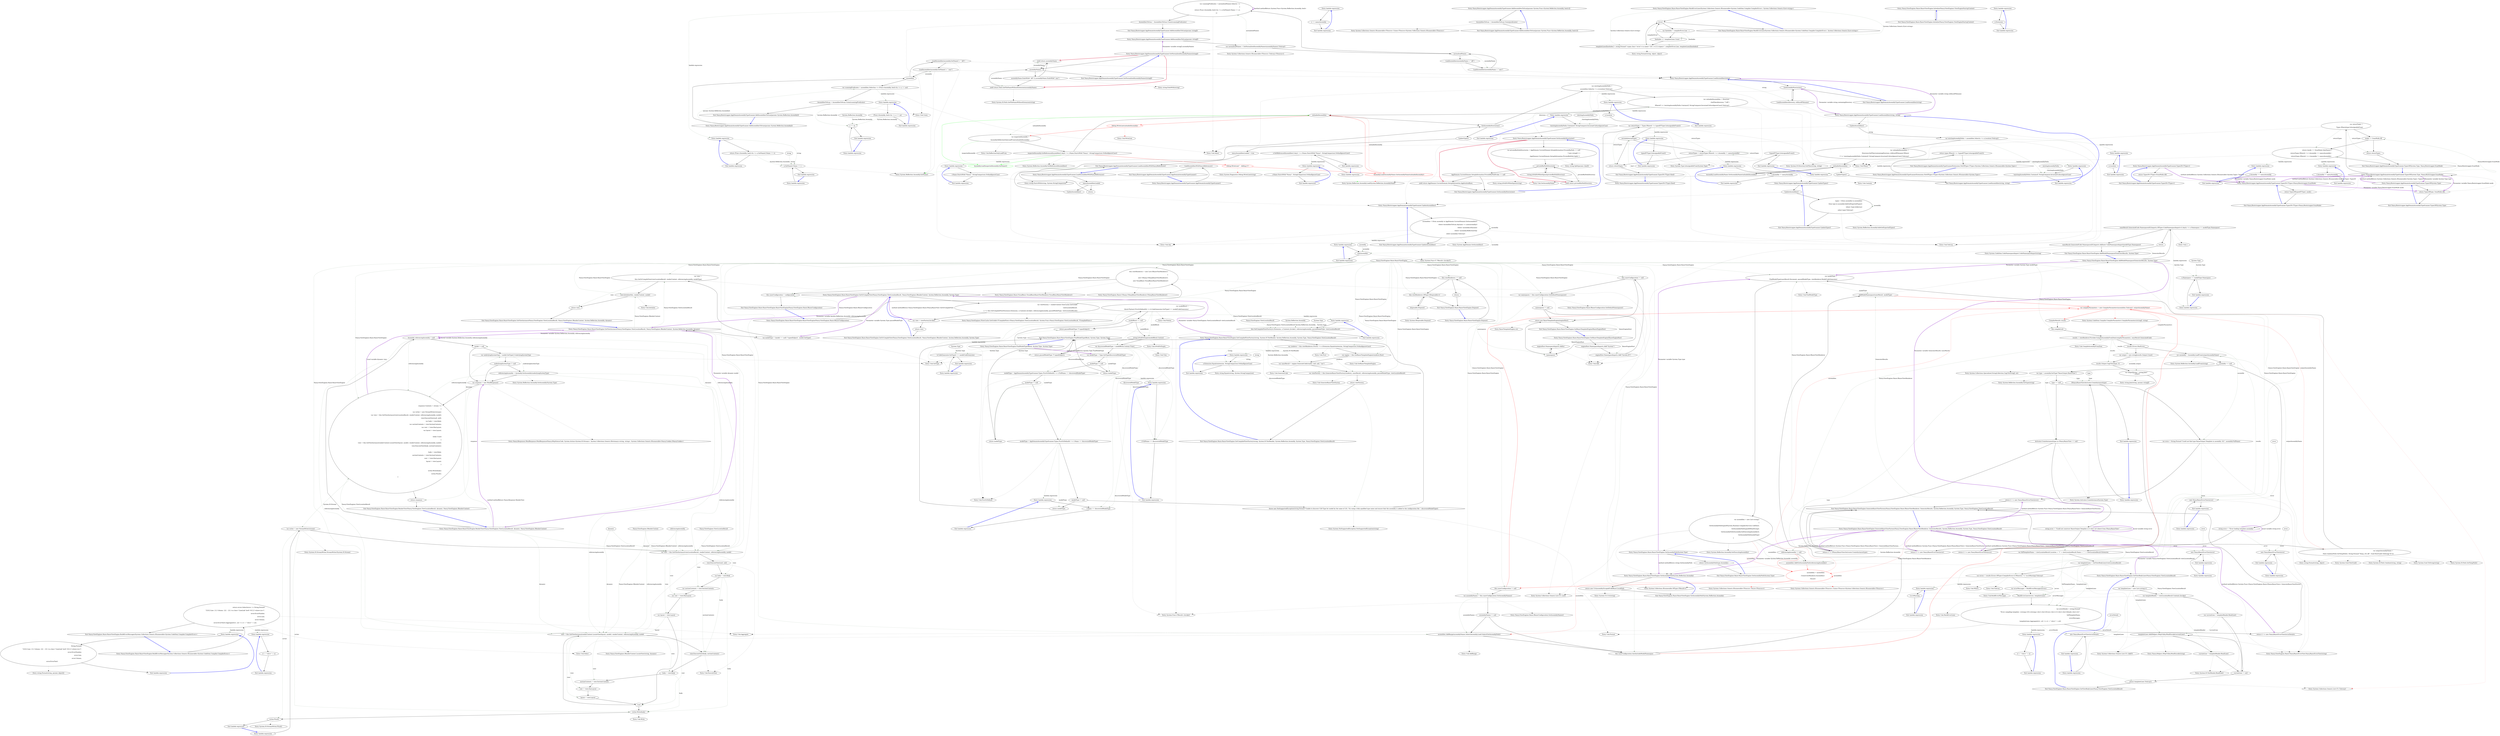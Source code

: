 digraph  {
n173 [label=string, span=""];
n174 [label="System.Reflection.Assembly", span=""];
n175 [label=existingAssemblyPaths, span=""];
n176 [label=assembly, span=""];
n177 [label=existingAssemblyPaths, span=""];
n0 [label="Entry Nancy.Bootstrapper.AppDomainAssemblyTypeScanner.AppDomainAssemblyTypeScanner()", span="16-16", cluster="Nancy.Bootstrapper.AppDomainAssemblyTypeScanner.AppDomainAssemblyTypeScanner()"];
n1 [label="LoadAssembliesWithNancyReferences()", span="18-18", cluster="Nancy.Bootstrapper.AppDomainAssemblyTypeScanner.AppDomainAssemblyTypeScanner()"];
n2 [label="Exit Nancy.Bootstrapper.AppDomainAssemblyTypeScanner.AppDomainAssemblyTypeScanner()", span="16-16", cluster="Nancy.Bootstrapper.AppDomainAssemblyTypeScanner.AppDomainAssemblyTypeScanner()"];
n3 [label="Entry Nancy.Bootstrapper.AppDomainAssemblyTypeScanner.LoadAssembliesWithNancyReferences()", span="211-211", cluster="Nancy.Bootstrapper.AppDomainAssemblyTypeScanner.LoadAssembliesWithNancyReferences()"];
n4 [label="Entry lambda expression", span="49-49", cluster="lambda expression"];
n5 [label="x == nancyAssembly", span="49-49", cluster="lambda expression"];
n6 [label="Exit lambda expression", span="49-49", cluster="lambda expression"];
n7 [label="Entry lambda expression", span="50-50", cluster="lambda expression"];
n8 [label="x.GetReferencedAssemblies().Any(r => r.Name.StartsWith(''Nancy'', StringComparison.OrdinalIgnoreCase))", span="50-50", cluster="lambda expression"];
n9 [label="Exit lambda expression", span="50-50", cluster="lambda expression"];
n10 [label="Entry System.Reflection.Assembly.GetReferencedAssemblies()", span="0-0", cluster="System.Reflection.Assembly.GetReferencedAssemblies()"];
n11 [label="Entry Unk.Any", span="", cluster="Unk.Any"];
n12 [label="Entry lambda expression", span="50-50", cluster="lambda expression"];
n13 [label="r.Name.StartsWith(''Nancy'', StringComparison.OrdinalIgnoreCase)", span="50-50", cluster="lambda expression"];
n14 [label="Exit lambda expression", span="50-50", cluster="lambda expression"];
n15 [label="Entry string.StartsWith(string, System.StringComparison)", span="0-0", cluster="string.StartsWith(string, System.StringComparison)"];
n16 [label="Entry Nancy.Bootstrapper.AppDomainAssemblyTypeScanner.AddAssembliesToScan(params string[])", span="100-100", cluster="Nancy.Bootstrapper.AppDomainAssemblyTypeScanner.AddAssembliesToScan(params string[])"];
n17 [label="var normalisedNames = GetNormalisedAssemblyNames(assemblyNames).ToArray()", span="102-102", cluster="Nancy.Bootstrapper.AppDomainAssemblyTypeScanner.AddAssembliesToScan(params string[])"];
n18 [label=normalisedNames, span="104-104", cluster="Nancy.Bootstrapper.AppDomainAssemblyTypeScanner.AddAssembliesToScan(params string[])"];
n24 [label="Entry Nancy.Bootstrapper.AppDomainAssemblyTypeScanner.GetNormalisedAssemblyNames(string[])", span="352-352", cluster="Nancy.Bootstrapper.AppDomainAssemblyTypeScanner.GetNormalisedAssemblyNames(string[])"];
n25 [label="Entry System.Collections.Generic.IEnumerable<TSource>.ToArray<TSource>()", span="0-0", cluster="System.Collections.Generic.IEnumerable<TSource>.ToArray<TSource>()"];
n21 [label="var scanningPredicates = normalisedNames.Select(s =>\r\n                {\r\n                    return (Func<Assembly, bool>)(a => a.GetName().Name == s);\r\n                })", span="110-113", cluster="Nancy.Bootstrapper.AppDomainAssemblyTypeScanner.AddAssembliesToScan(params string[])"];
n19 [label="LoadAssemblies(assemblyName + ''.dll'')", span="106-106", cluster="Nancy.Bootstrapper.AppDomainAssemblyTypeScanner.AddAssembliesToScan(params string[])"];
n20 [label="LoadAssemblies(assemblyName + ''.exe'')", span="107-107", cluster="Nancy.Bootstrapper.AppDomainAssemblyTypeScanner.AddAssembliesToScan(params string[])"];
n26 [label="Entry Nancy.Bootstrapper.AppDomainAssemblyTypeScanner.LoadAssemblies(string)", span="149-149", cluster="Nancy.Bootstrapper.AppDomainAssemblyTypeScanner.LoadAssemblies(string)"];
n22 [label="AssembliesToScan = AssembliesToScan.Union(scanningPredicates)", span="115-115", cluster="Nancy.Bootstrapper.AppDomainAssemblyTypeScanner.AddAssembliesToScan(params string[])"];
n27 [label="Entry Unk.Select", span="", cluster="Unk.Select"];
n29 [label="Entry lambda expression", span="110-113", cluster="lambda expression"];
n23 [label="Exit Nancy.Bootstrapper.AppDomainAssemblyTypeScanner.AddAssembliesToScan(params string[])", span="100-100", cluster="Nancy.Bootstrapper.AppDomainAssemblyTypeScanner.AddAssembliesToScan(params string[])"];
n28 [label="Entry Unk.Union", span="", cluster="Unk.Union"];
n30 [label="return (Func<Assembly, bool>)(a => a.GetName().Name == s);", span="112-112", cluster="lambda expression"];
n33 [label="a.GetName().Name == s", span="112-112", cluster="lambda expression"];
n31 [label="Exit lambda expression", span="110-113", cluster="lambda expression"];
n32 [label="Entry lambda expression", span="112-112", cluster="lambda expression"];
n34 [label="Exit lambda expression", span="112-112", cluster="lambda expression"];
n35 [label="Entry System.Reflection.Assembly.GetName()", span="0-0", cluster="System.Reflection.Assembly.GetName()"];
n36 [label="Entry Nancy.Bootstrapper.AppDomainAssemblyTypeScanner.AddAssembliesToScan(params System.Reflection.Assembly[])", span="122-122", cluster="Nancy.Bootstrapper.AppDomainAssemblyTypeScanner.AddAssembliesToScan(params System.Reflection.Assembly[])"];
n37 [label=assemblies, span="124-124", cluster="Nancy.Bootstrapper.AppDomainAssemblyTypeScanner.AddAssembliesToScan(params System.Reflection.Assembly[])"];
n40 [label="var scanningPredicates = assemblies.Select(an => (Func<Assembly, bool>)(a => a == an))", span="130-130", cluster="Nancy.Bootstrapper.AppDomainAssemblyTypeScanner.AddAssembliesToScan(params System.Reflection.Assembly[])"];
n38 [label="LoadAssemblies(assembly.GetName() + ''.dll'')", span="126-126", cluster="Nancy.Bootstrapper.AppDomainAssemblyTypeScanner.AddAssembliesToScan(params System.Reflection.Assembly[])"];
n39 [label="LoadAssemblies(assembly.GetName() + ''.exe'')", span="127-127", cluster="Nancy.Bootstrapper.AppDomainAssemblyTypeScanner.AddAssembliesToScan(params System.Reflection.Assembly[])"];
n41 [label="AssembliesToScan = AssembliesToScan.Union(scanningPredicates)", span="132-132", cluster="Nancy.Bootstrapper.AppDomainAssemblyTypeScanner.AddAssembliesToScan(params System.Reflection.Assembly[])"];
n43 [label="Entry lambda expression", span="130-130", cluster="lambda expression"];
n42 [label="Exit Nancy.Bootstrapper.AppDomainAssemblyTypeScanner.AddAssembliesToScan(params System.Reflection.Assembly[])", span="122-122", cluster="Nancy.Bootstrapper.AppDomainAssemblyTypeScanner.AddAssembliesToScan(params System.Reflection.Assembly[])"];
n44 [label="(Func<Assembly, bool>)(a => a == an)", span="130-130", cluster="lambda expression"];
n47 [label="a == an", span="130-130", cluster="lambda expression"];
n45 [label="Exit lambda expression", span="130-130", cluster="lambda expression"];
n46 [label="Entry lambda expression", span="130-130", cluster="lambda expression"];
n48 [label="Exit lambda expression", span="130-130", cluster="lambda expression"];
n49 [label="Entry Nancy.Bootstrapper.AppDomainAssemblyTypeScanner.AddAssembliesToScan(params System.Func<System.Reflection.Assembly, bool>[])", span="139-139", cluster="Nancy.Bootstrapper.AppDomainAssemblyTypeScanner.AddAssembliesToScan(params System.Func<System.Reflection.Assembly, bool>[])"];
n50 [label="AssembliesToScan = AssembliesToScan.Union(predicates)", span="141-141", cluster="Nancy.Bootstrapper.AppDomainAssemblyTypeScanner.AddAssembliesToScan(params System.Func<System.Reflection.Assembly, bool>[])"];
n51 [label="Exit Nancy.Bootstrapper.AppDomainAssemblyTypeScanner.AddAssembliesToScan(params System.Func<System.Reflection.Assembly, bool>[])", span="139-139", cluster="Nancy.Bootstrapper.AppDomainAssemblyTypeScanner.AddAssembliesToScan(params System.Func<System.Reflection.Assembly, bool>[])"];
n52 [label="Entry System.Collections.Generic.IEnumerable<TSource>.Union<TSource>(System.Collections.Generic.IEnumerable<TSource>)", span="0-0", cluster="System.Collections.Generic.IEnumerable<TSource>.Union<TSource>(System.Collections.Generic.IEnumerable<TSource>)"];
n53 [label="GetAssemblyDirectories()", span="151-151", cluster="Nancy.Bootstrapper.AppDomainAssemblyTypeScanner.LoadAssemblies(string)"];
n54 [label="LoadAssemblies(directory, wildcardFilename)", span="153-153", cluster="Nancy.Bootstrapper.AppDomainAssemblyTypeScanner.LoadAssemblies(string)"];
n55 [label="Exit Nancy.Bootstrapper.AppDomainAssemblyTypeScanner.LoadAssemblies(string)", span="149-149", cluster="Nancy.Bootstrapper.AppDomainAssemblyTypeScanner.LoadAssemblies(string)"];
n56 [label="Entry Nancy.Bootstrapper.AppDomainAssemblyTypeScanner.GetAssemblyDirectories()", span="332-332", cluster="Nancy.Bootstrapper.AppDomainAssemblyTypeScanner.GetAssemblyDirectories()"];
n57 [label="Entry Nancy.Bootstrapper.AppDomainAssemblyTypeScanner.LoadAssemblies(string, string)", span="163-163", cluster="Nancy.Bootstrapper.AppDomainAssemblyTypeScanner.LoadAssemblies(string, string)"];
n58 [label="UpdateAssemblies()", span="165-165", cluster="Nancy.Bootstrapper.AppDomainAssemblyTypeScanner.LoadAssemblies(string, string)"];
n60 [label="var unloadedAssemblies =\r\n                Directory.GetFiles(containingDirectory, wildcardFilename).Where(\r\n                    f => !existingAssemblyPaths.Contains(f, StringComparer.InvariantCultureIgnoreCase)).ToArray()", span="169-171", cluster="Nancy.Bootstrapper.AppDomainAssemblyTypeScanner.LoadAssemblies(string, string)"];
n59 [label="var existingAssemblyPaths = assemblies.Select(a => a.Location).ToArray()", span="167-167", cluster="Nancy.Bootstrapper.AppDomainAssemblyTypeScanner.LoadAssemblies(string, string)"];
n65 [label="Entry Nancy.Bootstrapper.AppDomainAssemblyTypeScanner.UpdateAssemblies()", span="199-199", cluster="Nancy.Bootstrapper.AppDomainAssemblyTypeScanner.UpdateAssemblies()"];
n66 [label="Entry Unk.ToArray", span="", cluster="Unk.ToArray"];
n72 [label="Entry lambda expression", span="167-167", cluster="lambda expression"];
n76 [label="!existingAssemblyPaths.Contains(f, StringComparer.InvariantCultureIgnoreCase)", span="171-171", cluster="lambda expression"];
n61 [label=unloadedAssemblies, span="174-174", cluster="Nancy.Bootstrapper.AppDomainAssemblyTypeScanner.LoadAssemblies(string, string)"];
n67 [label="Entry System.IO.Directory.GetFiles(string, string)", span="0-0", cluster="System.IO.Directory.GetFiles(string, string)"];
n68 [label="Entry Unk.Where", span="", cluster="Unk.Where"];
n75 [label="Entry lambda expression", span="171-171", cluster="lambda expression"];
n62 [label="Assembly.Load(AssemblyName.GetAssemblyName(unloadedAssembly))", span="176-176", cluster="Nancy.Bootstrapper.AppDomainAssemblyTypeScanner.LoadAssemblies(string, string)"];
n63 [label="UpdateTypes()", span="179-179", cluster="Nancy.Bootstrapper.AppDomainAssemblyTypeScanner.LoadAssemblies(string, string)"];
n69 [label="Entry Unk.GetAssemblyName", span="", cluster="Unk.GetAssemblyName"];
n70 [label="Entry System.Reflection.Assembly.Load(System.Reflection.AssemblyName)", span="0-0", cluster="System.Reflection.Assembly.Load(System.Reflection.AssemblyName)"];
n64 [label="Exit Nancy.Bootstrapper.AppDomainAssemblyTypeScanner.LoadAssemblies(string, string)", span="163-163", cluster="Nancy.Bootstrapper.AppDomainAssemblyTypeScanner.LoadAssemblies(string, string)"];
n71 [label="Entry Nancy.Bootstrapper.AppDomainAssemblyTypeScanner.UpdateTypes()", span="186-186", cluster="Nancy.Bootstrapper.AppDomainAssemblyTypeScanner.UpdateTypes()"];
n73 [label="a.Location", span="167-167", cluster="lambda expression"];
n74 [label="Exit lambda expression", span="167-167", cluster="lambda expression"];
n77 [label="Exit lambda expression", span="171-171", cluster="lambda expression"];
n78 [label="Entry Unk.Contains", span="", cluster="Unk.Contains"];
n79 [label="UpdateAssemblies()", span="188-188", cluster="Nancy.Bootstrapper.AppDomainAssemblyTypeScanner.UpdateTypes()"];
n80 [label="types = (from assembly in assemblies\r\n                     from type in assembly.SafeGetExportedTypes()\r\n                     where !type.IsAbstract\r\n                     select type).ToArray()", span="190-193", cluster="Nancy.Bootstrapper.AppDomainAssemblyTypeScanner.UpdateTypes()"];
n81 [label="Exit Nancy.Bootstrapper.AppDomainAssemblyTypeScanner.UpdateTypes()", span="186-186", cluster="Nancy.Bootstrapper.AppDomainAssemblyTypeScanner.UpdateTypes()"];
n82 [label="Entry System.Reflection.Assembly.SafeGetExportedTypes()", span="17-17", cluster="System.Reflection.Assembly.SafeGetExportedTypes()"];
n83 [label="assemblies = (from assembly in AppDomain.CurrentDomain.GetAssemblies()\r\n                          where AssembliesToScan.Any(asm => asm(assembly))\r\n                          where !assembly.IsDynamic\r\n                          where !assembly.ReflectionOnly\r\n                          select assembly).ToArray()", span="201-205", cluster="Nancy.Bootstrapper.AppDomainAssemblyTypeScanner.UpdateAssemblies()"];
n84 [label="Exit Nancy.Bootstrapper.AppDomainAssemblyTypeScanner.UpdateAssemblies()", span="199-199", cluster="Nancy.Bootstrapper.AppDomainAssemblyTypeScanner.UpdateAssemblies()"];
n85 [label="Entry System.AppDomain.GetAssemblies()", span="0-0", cluster="System.AppDomain.GetAssemblies()"];
n86 [label="Entry lambda expression", span="202-202", cluster="lambda expression"];
n87 [label="asm(assembly)", span="202-202", cluster="lambda expression"];
n88 [label="Exit lambda expression", span="202-202", cluster="lambda expression"];
n89 [label="Entry System.Func<T, TResult>.Invoke(T)", span="0-0", cluster="System.Func<T, TResult>.Invoke(T)"];
n90 [label=nancyAssembliesLoaded, span="213-213", cluster="Nancy.Bootstrapper.AppDomainAssemblyTypeScanner.LoadAssembliesWithNancyReferences()"];
n91 [label="return;", span="215-215", cluster="Nancy.Bootstrapper.AppDomainAssemblyTypeScanner.LoadAssembliesWithNancyReferences()"];
n92 [label="UpdateAssemblies()", span="218-218", cluster="Nancy.Bootstrapper.AppDomainAssemblyTypeScanner.LoadAssembliesWithNancyReferences()"];
n93 [label="GetAssemblyDirectories()", span="220-220", cluster="Nancy.Bootstrapper.AppDomainAssemblyTypeScanner.LoadAssembliesWithNancyReferences()"];
n94 [label="var existingAssemblyPaths =\r\n                    assemblies.Select(a => a.Location).ToArray()", span="222-223", cluster="Nancy.Bootstrapper.AppDomainAssemblyTypeScanner.LoadAssembliesWithNancyReferences()"];
n102 [label="UpdateTypes()", span="250-250", cluster="Nancy.Bootstrapper.AppDomainAssemblyTypeScanner.LoadAssembliesWithNancyReferences()"];
n95 [label="var unloadedAssemblies = Directory\r\n                    .GetFiles(directory, ''*.dll'')\r\n                    .Where(f => !existingAssemblyPaths.Contains(f, StringComparer.InvariantCultureIgnoreCase)).ToArray()", span="225-227", cluster="Nancy.Bootstrapper.AppDomainAssemblyTypeScanner.LoadAssembliesWithNancyReferences()"];
n108 [label="Entry lambda expression", span="223-223", cluster="lambda expression"];
n112 [label="!existingAssemblyPaths.Contains(f, StringComparer.InvariantCultureIgnoreCase)", span="227-227", cluster="lambda expression"];
n96 [label=unloadedAssemblies, span="229-229", cluster="Nancy.Bootstrapper.AppDomainAssemblyTypeScanner.LoadAssembliesWithNancyReferences()"];
n111 [label="Entry lambda expression", span="227-227", cluster="lambda expression"];
n97 [label="Debug.WriteLine(unloadedAssembly)", span="231-231", cluster="Nancy.Bootstrapper.AppDomainAssemblyTypeScanner.LoadAssembliesWithNancyReferences()", color=red, community=0];
n98 [label="var inspectedAssembly =\r\n                        Assembly.ReflectionOnlyLoadFrom(unloadedAssembly)", span="233-234", cluster="Nancy.Bootstrapper.AppDomainAssemblyTypeScanner.LoadAssembliesWithNancyReferences()"];
n101 [label="Assembly.Load(AssemblyName.GetAssemblyName(unloadedAssembly))", span="241-241", cluster="Nancy.Bootstrapper.AppDomainAssemblyTypeScanner.LoadAssembliesWithNancyReferences()", color=red, community=0];
n105 [label="Entry Unk.WriteLine", span="", cluster="Unk.WriteLine"];
n99 [label="inspectedAssembly.GetReferencedAssemblies().Any(r => r.Name.StartsWith(''Nancy'', StringComparison.OrdinalIgnoreCase))", span="236-236", cluster="Nancy.Bootstrapper.AppDomainAssemblyTypeScanner.LoadAssembliesWithNancyReferences()"];
n106 [label="Entry Unk.ReflectionOnlyLoadFrom", span="", cluster="Unk.ReflectionOnlyLoadFrom"];
n100 [label="Debug.WriteLine('' - Adding it'')", span="240-240", cluster="Nancy.Bootstrapper.AppDomainAssemblyTypeScanner.LoadAssembliesWithNancyReferences()", color=red, community=0];
n114 [label="Entry lambda expression", span="236-236", cluster="lambda expression"];
n107 [label="Entry System.Diagnostics.Debug.WriteLine(string)", span="0-0", cluster="System.Diagnostics.Debug.WriteLine(string)"];
n103 [label="nancyAssembliesLoaded = true", span="252-252", cluster="Nancy.Bootstrapper.AppDomainAssemblyTypeScanner.LoadAssembliesWithNancyReferences()"];
n104 [label="Exit Nancy.Bootstrapper.AppDomainAssemblyTypeScanner.LoadAssembliesWithNancyReferences()", span="211-211", cluster="Nancy.Bootstrapper.AppDomainAssemblyTypeScanner.LoadAssembliesWithNancyReferences()"];
n109 [label="a.Location", span="223-223", cluster="lambda expression"];
n110 [label="Exit lambda expression", span="223-223", cluster="lambda expression"];
n113 [label="Exit lambda expression", span="227-227", cluster="lambda expression"];
n115 [label="r.Name.StartsWith(''Nancy'', StringComparison.OrdinalIgnoreCase)", span="236-236", cluster="lambda expression"];
n116 [label="Exit lambda expression", span="236-236", cluster="lambda expression"];
n117 [label="Entry Nancy.Bootstrapper.AppDomainAssemblyTypeScanner.TypesOf<TType>(bool)", span="262-262", cluster="Nancy.Bootstrapper.AppDomainAssemblyTypeScanner.TypesOf<TType>(bool)"];
n118 [label="var returnTypes = Types.Where(t => typeof(TType).IsAssignableFrom(t))", span="264-264", cluster="Nancy.Bootstrapper.AppDomainAssemblyTypeScanner.TypesOf<TType>(bool)"];
n119 [label=excludeInternalTypes, span="266-266", cluster="Nancy.Bootstrapper.AppDomainAssemblyTypeScanner.TypesOf<TType>(bool)"];
n123 [label="Entry lambda expression", span="264-264", cluster="lambda expression"];
n120 [label="returnTypes = returnTypes.Where(t => t.Assembly != nancyAssembly)", span="268-268", cluster="Nancy.Bootstrapper.AppDomainAssemblyTypeScanner.TypesOf<TType>(bool)"];
n121 [label="return returnTypes;", span="271-271", cluster="Nancy.Bootstrapper.AppDomainAssemblyTypeScanner.TypesOf<TType>(bool)"];
n127 [label="Entry lambda expression", span="268-268", cluster="lambda expression"];
n122 [label="Exit Nancy.Bootstrapper.AppDomainAssemblyTypeScanner.TypesOf<TType>(bool)", span="262-262", cluster="Nancy.Bootstrapper.AppDomainAssemblyTypeScanner.TypesOf<TType>(bool)"];
n124 [label="typeof(TType).IsAssignableFrom(t)", span="264-264", cluster="lambda expression"];
n125 [label="Exit lambda expression", span="264-264", cluster="lambda expression"];
n126 [label="Entry System.Type.IsAssignableFrom(System.Type)", span="0-0", cluster="System.Type.IsAssignableFrom(System.Type)"];
n128 [label="t.Assembly != nancyAssembly", span="268-268", cluster="lambda expression"];
n129 [label="Exit lambda expression", span="268-268", cluster="lambda expression"];
n130 [label="Entry Nancy.Bootstrapper.AppDomainAssemblyTypeScanner.TypesOf(System.Type)", span="280-280", cluster="Nancy.Bootstrapper.AppDomainAssemblyTypeScanner.TypesOf(System.Type)"];
n131 [label="return TypesOf(type, ScanMode.All);", span="282-282", cluster="Nancy.Bootstrapper.AppDomainAssemblyTypeScanner.TypesOf(System.Type)"];
n132 [label="Exit Nancy.Bootstrapper.AppDomainAssemblyTypeScanner.TypesOf(System.Type)", span="280-280", cluster="Nancy.Bootstrapper.AppDomainAssemblyTypeScanner.TypesOf(System.Type)"];
n133 [label="Entry Nancy.Bootstrapper.AppDomainAssemblyTypeScanner.TypesOf(System.Type, Nancy.Bootstrapper.ScanMode)", span="291-291", cluster="Nancy.Bootstrapper.AppDomainAssemblyTypeScanner.TypesOf(System.Type, Nancy.Bootstrapper.ScanMode)"];
n134 [label="var returnTypes =\r\n                Types.Where(type.IsAssignableFrom)", span="293-294", cluster="Nancy.Bootstrapper.AppDomainAssemblyTypeScanner.TypesOf(System.Type, Nancy.Bootstrapper.ScanMode)"];
n135 [label="mode == ScanMode.All", span="296-296", cluster="Nancy.Bootstrapper.AppDomainAssemblyTypeScanner.TypesOf(System.Type, Nancy.Bootstrapper.ScanMode)"];
n137 [label="return (mode == ScanMode.OnlyNancy) ?\r\n                returnTypes.Where(t => t.Assembly == nancyAssembly) :\r\n                returnTypes.Where(t => t.Assembly != nancyAssembly);", span="301-303", cluster="Nancy.Bootstrapper.AppDomainAssemblyTypeScanner.TypesOf(System.Type, Nancy.Bootstrapper.ScanMode)"];
n136 [label="return returnTypes;", span="298-298", cluster="Nancy.Bootstrapper.AppDomainAssemblyTypeScanner.TypesOf(System.Type, Nancy.Bootstrapper.ScanMode)"];
n138 [label="Exit Nancy.Bootstrapper.AppDomainAssemblyTypeScanner.TypesOf(System.Type, Nancy.Bootstrapper.ScanMode)", span="291-291", cluster="Nancy.Bootstrapper.AppDomainAssemblyTypeScanner.TypesOf(System.Type, Nancy.Bootstrapper.ScanMode)"];
n139 [label="Entry lambda expression", span="302-302", cluster="lambda expression"];
n142 [label="Entry lambda expression", span="303-303", cluster="lambda expression"];
n140 [label="t.Assembly == nancyAssembly", span="302-302", cluster="lambda expression"];
n141 [label="Exit lambda expression", span="302-302", cluster="lambda expression"];
n143 [label="t.Assembly != nancyAssembly", span="303-303", cluster="lambda expression"];
n144 [label="Exit lambda expression", span="303-303", cluster="lambda expression"];
n145 [label="Entry Nancy.Bootstrapper.AppDomainAssemblyTypeScanner.TypesOf<TType>()", span="312-312", cluster="Nancy.Bootstrapper.AppDomainAssemblyTypeScanner.TypesOf<TType>()"];
n146 [label="return TypesOf<TType>(ScanMode.All);", span="314-314", cluster="Nancy.Bootstrapper.AppDomainAssemblyTypeScanner.TypesOf<TType>()"];
n147 [label="Exit Nancy.Bootstrapper.AppDomainAssemblyTypeScanner.TypesOf<TType>()", span="312-312", cluster="Nancy.Bootstrapper.AppDomainAssemblyTypeScanner.TypesOf<TType>()"];
n148 [label="Entry Nancy.Bootstrapper.AppDomainAssemblyTypeScanner.TypesOf<TType>(Nancy.Bootstrapper.ScanMode)", span="323-323", cluster="Nancy.Bootstrapper.AppDomainAssemblyTypeScanner.TypesOf<TType>(Nancy.Bootstrapper.ScanMode)"];
n149 [label="return TypesOf(typeof(TType), mode);", span="325-325", cluster="Nancy.Bootstrapper.AppDomainAssemblyTypeScanner.TypesOf<TType>(Nancy.Bootstrapper.ScanMode)"];
n150 [label="Exit Nancy.Bootstrapper.AppDomainAssemblyTypeScanner.TypesOf<TType>(Nancy.Bootstrapper.ScanMode)", span="323-323", cluster="Nancy.Bootstrapper.AppDomainAssemblyTypeScanner.TypesOf<TType>(Nancy.Bootstrapper.ScanMode)"];
n151 [label="var privateBinPathDirectories = AppDomain.CurrentDomain.SetupInformation.PrivateBinPath == null\r\n                                                ? new string[] { }\r\n                                                : AppDomain.CurrentDomain.SetupInformation.PrivateBinPath.Split(';')", span="334-336", cluster="Nancy.Bootstrapper.AppDomainAssemblyTypeScanner.GetAssemblyDirectories()"];
n154 [label="yield return privateBinPathDirectory;", span="342-342", cluster="Nancy.Bootstrapper.AppDomainAssemblyTypeScanner.GetAssemblyDirectories()"];
n156 [label="yield return AppDomain.CurrentDomain.SetupInformation.ApplicationBase;", span="348-348", cluster="Nancy.Bootstrapper.AppDomainAssemblyTypeScanner.GetAssemblyDirectories()"];
n152 [label=privateBinPathDirectories, span="338-338", cluster="Nancy.Bootstrapper.AppDomainAssemblyTypeScanner.GetAssemblyDirectories()"];
n158 [label="Entry string.Split(params char[])", span="0-0", cluster="string.Split(params char[])"];
n153 [label="!string.IsNullOrWhiteSpace(privateBinPathDirectory)", span="340-340", cluster="Nancy.Bootstrapper.AppDomainAssemblyTypeScanner.GetAssemblyDirectories()"];
n155 [label="AppDomain.CurrentDomain.SetupInformation.PrivateBinPathProbe == null", span="346-346", cluster="Nancy.Bootstrapper.AppDomainAssemblyTypeScanner.GetAssemblyDirectories()"];
n159 [label="Entry string.IsNullOrWhiteSpace(string)", span="0-0", cluster="string.IsNullOrWhiteSpace(string)"];
n157 [label="Exit Nancy.Bootstrapper.AppDomainAssemblyTypeScanner.GetAssemblyDirectories()", span="332-332", cluster="Nancy.Bootstrapper.AppDomainAssemblyTypeScanner.GetAssemblyDirectories()"];
n160 [label=assemblyNames, span="354-354", cluster="Nancy.Bootstrapper.AppDomainAssemblyTypeScanner.GetNormalisedAssemblyNames(string[])"];
n162 [label="yield return Path.GetFileNameWithoutExtension(assemblyName);", span="358-358", cluster="Nancy.Bootstrapper.AppDomainAssemblyTypeScanner.GetNormalisedAssemblyNames(string[])"];
n163 [label="yield return assemblyName;", span="362-362", cluster="Nancy.Bootstrapper.AppDomainAssemblyTypeScanner.GetNormalisedAssemblyNames(string[])"];
n161 [label="assemblyName.EndsWith(''.dll'') || assemblyName.EndsWith(''.exe'')", span="356-356", cluster="Nancy.Bootstrapper.AppDomainAssemblyTypeScanner.GetNormalisedAssemblyNames(string[])"];
n164 [label="Exit Nancy.Bootstrapper.AppDomainAssemblyTypeScanner.GetNormalisedAssemblyNames(string[])", span="352-352", cluster="Nancy.Bootstrapper.AppDomainAssemblyTypeScanner.GetNormalisedAssemblyNames(string[])"];
n165 [label="Entry string.EndsWith(string)", span="0-0", cluster="string.EndsWith(string)"];
n166 [label="Entry System.IO.Path.GetFileNameWithoutExtension(string)", span="0-0", cluster="System.IO.Path.GetFileNameWithoutExtension(string)"];
n167 [label="Entry Nancy.Bootstrapper.AppDomainAssemblyTypeScannerExtensions.NotOfType<TType>(System.Collections.Generic.IEnumerable<System.Type>)", span="370-370", cluster="Nancy.Bootstrapper.AppDomainAssemblyTypeScannerExtensions.NotOfType<TType>(System.Collections.Generic.IEnumerable<System.Type>)"];
n168 [label="return types.Where(t => !typeof(TType).IsAssignableFrom(t));", span="372-372", cluster="Nancy.Bootstrapper.AppDomainAssemblyTypeScannerExtensions.NotOfType<TType>(System.Collections.Generic.IEnumerable<System.Type>)"];
n169 [label="Exit Nancy.Bootstrapper.AppDomainAssemblyTypeScannerExtensions.NotOfType<TType>(System.Collections.Generic.IEnumerable<System.Type>)", span="370-370", cluster="Nancy.Bootstrapper.AppDomainAssemblyTypeScannerExtensions.NotOfType<TType>(System.Collections.Generic.IEnumerable<System.Type>)"];
n170 [label="Entry lambda expression", span="372-372", cluster="lambda expression"];
n171 [label="!typeof(TType).IsAssignableFrom(t)", span="372-372", cluster="lambda expression"];
n172 [label="Exit lambda expression", span="372-372", cluster="lambda expression"];
d99 [label="Assembly.Load(inspectedAssembly.GetName())", span="237-237", cluster="Nancy.Bootstrapper.AppDomainAssemblyTypeScanner.LoadAssembliesWithNancyReferences()", color=green, community=0];
m1_72 [label="Entry Unk.GenerateRazorViewFactory", span="", cluster="Unk.GenerateRazorViewFactory", file="RazorViewEngine.cs"];
m1_7 [label="Entry System.Collections.Generic.List<T>.List()", span="0-0", cluster="System.Collections.Generic.List<T>.List()", file="RazorViewEngine.cs"];
m1_70 [label="Entry Unk.GetRazorTemplateEngine", span="", cluster="Unk.GetRazorTemplateEngine", file="RazorViewEngine.cs"];
m1_182 [label="Entry Nancy.ViewEngines.Razor.RazorViewEngine.MarkErrorLines(System.Collections.Generic.IEnumerable<System.CodeDom.Compiler.CompilerError>, System.Collections.Generic.IList<string>)", span="243-243", cluster="Nancy.ViewEngines.Razor.RazorViewEngine.MarkErrorLines(System.Collections.Generic.IEnumerable<System.CodeDom.Compiler.CompilerError>, System.Collections.Generic.IList<string>)", file="RazorViewEngine.cs"];
m1_183 [label=errors, span="245-245", cluster="Nancy.ViewEngines.Razor.RazorViewEngine.MarkErrorLines(System.Collections.Generic.IEnumerable<System.CodeDom.Compiler.CompilerError>, System.Collections.Generic.IList<string>)", file="RazorViewEngine.cs"];
m1_185 [label="lineIndex <= templateLines.Count - 1", span="248-248", cluster="Nancy.ViewEngines.Razor.RazorViewEngine.MarkErrorLines(System.Collections.Generic.IEnumerable<System.CodeDom.Compiler.CompilerError>, System.Collections.Generic.IList<string>)", file="RazorViewEngine.cs"];
m1_186 [label="templateLines[lineIndex] = string.Format(''<span class='error'><a name='{0}' />{1}</span>'', compilerError.Line, templateLines[lineIndex])", span="250-250", cluster="Nancy.ViewEngines.Razor.RazorViewEngine.MarkErrorLines(System.Collections.Generic.IEnumerable<System.CodeDom.Compiler.CompilerError>, System.Collections.Generic.IList<string>)", file="RazorViewEngine.cs"];
m1_184 [label="var lineIndex = compilerError.Line - 1", span="247-247", cluster="Nancy.ViewEngines.Razor.RazorViewEngine.MarkErrorLines(System.Collections.Generic.IEnumerable<System.CodeDom.Compiler.CompilerError>, System.Collections.Generic.IList<string>)", file="RazorViewEngine.cs"];
m1_187 [label="Exit Nancy.ViewEngines.Razor.RazorViewEngine.MarkErrorLines(System.Collections.Generic.IEnumerable<System.CodeDom.Compiler.CompilerError>, System.Collections.Generic.IList<string>)", span="243-243", cluster="Nancy.ViewEngines.Razor.RazorViewEngine.MarkErrorLines(System.Collections.Generic.IEnumerable<System.CodeDom.Compiler.CompilerError>, System.Collections.Generic.IList<string>)", file="RazorViewEngine.cs"];
m1_188 [label="Entry string.Format(string, object, object)", span="0-0", cluster="string.Format(string, object, object)", file="RazorViewEngine.cs"];
m1_178 [label="Entry string.Format(string, params object[])", span="0-0", cluster="string.Format(string, params object[])", file="RazorViewEngine.cs"];
m1_159 [label="Entry Nancy.ViewEngines.Razor.NancyRazorErrorView.NancyRazorErrorView(string)", span="27-27", cluster="Nancy.ViewEngines.Razor.NancyRazorErrorView.NancyRazorErrorView(string)", file="RazorViewEngine.cs"];
m1_246 [label="Entry System.Uri.Uri(string)", span="0-0", cluster="System.Uri.Uri(string)", file="RazorViewEngine.cs"];
m1_44 [label="Entry Nancy.ViewEngines.Razor.RazorViewEngine.GetViewInstance(Nancy.ViewEngines.ViewLocationResult, Nancy.ViewEngines.IRenderContext, System.Reflection.Assembly, dynamic)", span="351-351", cluster="Nancy.ViewEngines.Razor.RazorViewEngine.GetViewInstance(Nancy.ViewEngines.ViewLocationResult, Nancy.ViewEngines.IRenderContext, System.Reflection.Assembly, dynamic)", file="RazorViewEngine.cs"];
m1_256 [label="var modelType = (model == null) ? typeof(object) : model.GetType()", span="353-353", cluster="Nancy.ViewEngines.Razor.RazorViewEngine.GetViewInstance(Nancy.ViewEngines.ViewLocationResult, Nancy.ViewEngines.IRenderContext, System.Reflection.Assembly, dynamic)", file="RazorViewEngine.cs"];
m1_257 [label="var view =\r\n                this.GetOrCompileView(viewLocationResult, renderContext, referencingAssembly, modelType)", span="355-356", cluster="Nancy.ViewEngines.Razor.RazorViewEngine.GetViewInstance(Nancy.ViewEngines.ViewLocationResult, Nancy.ViewEngines.IRenderContext, System.Reflection.Assembly, dynamic)", file="RazorViewEngine.cs"];
m1_258 [label="view.Initialize(this, renderContext, model)", span="358-358", cluster="Nancy.ViewEngines.Razor.RazorViewEngine.GetViewInstance(Nancy.ViewEngines.ViewLocationResult, Nancy.ViewEngines.IRenderContext, System.Reflection.Assembly, dynamic)", file="RazorViewEngine.cs"];
m1_259 [label="return view;", span="360-360", cluster="Nancy.ViewEngines.Razor.RazorViewEngine.GetViewInstance(Nancy.ViewEngines.ViewLocationResult, Nancy.ViewEngines.IRenderContext, System.Reflection.Assembly, dynamic)", file="RazorViewEngine.cs"];
m1_260 [label="Exit Nancy.ViewEngines.Razor.RazorViewEngine.GetViewInstance(Nancy.ViewEngines.ViewLocationResult, Nancy.ViewEngines.IRenderContext, System.Reflection.Assembly, dynamic)", span="351-351", cluster="Nancy.ViewEngines.Razor.RazorViewEngine.GetViewInstance(Nancy.ViewEngines.ViewLocationResult, Nancy.ViewEngines.IRenderContext, System.Reflection.Assembly, dynamic)", file="RazorViewEngine.cs"];
m1_124 [label="Entry Nancy.ViewEngines.Razor.RazorViewEngine.GetAssemblyPath(System.Type)", span="330-330", cluster="Nancy.ViewEngines.Razor.RazorViewEngine.GetAssemblyPath(System.Type)", file="RazorViewEngine.cs"];
m1_242 [label="return GetAssemblyPath(type.Assembly);", span="332-332", cluster="Nancy.ViewEngines.Razor.RazorViewEngine.GetAssemblyPath(System.Type)", file="RazorViewEngine.cs"];
m1_243 [label="Exit Nancy.ViewEngines.Razor.RazorViewEngine.GetAssemblyPath(System.Type)", span="330-330", cluster="Nancy.ViewEngines.Razor.RazorViewEngine.GetAssemblyPath(System.Type)", file="RazorViewEngine.cs"];
m1_133 [label="Entry Nancy.ViewEngines.Razor.RazorViewEngine.AddModelNamespace(GeneratorResults, System.Type)", span="320-320", cluster="Nancy.ViewEngines.Razor.RazorViewEngine.AddModelNamespace(GeneratorResults, System.Type)", file="RazorViewEngine.cs"];
m1_232 [label="razorResult.GeneratedCode.Namespaces[0].Imports.OfType<CodeNamespaceImport>().Any(x => x.Namespace == modelType.Namespace)", span="322-322", cluster="Nancy.ViewEngines.Razor.RazorViewEngine.AddModelNamespace(GeneratorResults, System.Type)", file="RazorViewEngine.cs"];
m1_234 [label="razorResult.GeneratedCode.Namespaces[0].Imports.Add(new CodeNamespaceImport(modelType.Namespace))", span="327-327", cluster="Nancy.ViewEngines.Razor.RazorViewEngine.AddModelNamespace(GeneratorResults, System.Type)", file="RazorViewEngine.cs"];
m1_233 [label="return;", span="324-324", cluster="Nancy.ViewEngines.Razor.RazorViewEngine.AddModelNamespace(GeneratorResults, System.Type)", file="RazorViewEngine.cs"];
m1_235 [label="Exit Nancy.ViewEngines.Razor.RazorViewEngine.AddModelNamespace(GeneratorResults, System.Type)", span="320-320", cluster="Nancy.ViewEngines.Razor.RazorViewEngine.AddModelNamespace(GeneratorResults, System.Type)", file="RazorViewEngine.cs"];
m1_149 [label="Entry System.Activator.CreateInstance(System.Type)", span="0-0", cluster="System.Activator.CreateInstance(System.Type)", file="RazorViewEngine.cs"];
m1_121 [label="Entry string.Format(string, object)", span="0-0", cluster="string.Format(string, object)", file="RazorViewEngine.cs"];
m1_144 [label="Entry Unk.MarkErrorLines", span="", cluster="Unk.MarkErrorLines", file="RazorViewEngine.cs"];
m1_261 [label="Entry Unk.Initialize", span="", cluster="Unk.Initialize", file="RazorViewEngine.cs"];
m1_71 [label="Entry Unk.GenerateCode", span="", cluster="Unk.GenerateCode", file="RazorViewEngine.cs"];
m1_3 [label="Entry Nancy.ViewEngines.Razor.RazorViewEngine.RazorViewEngine(Nancy.ViewEngines.Razor.IRazorConfiguration)", span="39-39", cluster="Nancy.ViewEngines.Razor.RazorViewEngine.RazorViewEngine(Nancy.ViewEngines.Razor.IRazorConfiguration)", file="RazorViewEngine.cs"];
m1_4 [label="this.viewRenderers = new List<IRazorViewRenderer>\r\n            {\r\n                new CSharp.CSharpRazorViewRenderer(),\r\n                new VisualBasic.VisualBasicRazorViewRenderer()\r\n            }", span="41-45", cluster="Nancy.ViewEngines.Razor.RazorViewEngine.RazorViewEngine(Nancy.ViewEngines.Razor.IRazorConfiguration)", file="RazorViewEngine.cs"];
m1_5 [label="this.razorConfiguration = configuration", span="47-47", cluster="Nancy.ViewEngines.Razor.RazorViewEngine.RazorViewEngine(Nancy.ViewEngines.Razor.IRazorConfiguration)", file="RazorViewEngine.cs"];
m1_6 [label="Exit Nancy.ViewEngines.Razor.RazorViewEngine.RazorViewEngine(Nancy.ViewEngines.Razor.IRazorConfiguration)", span="39-39", cluster="Nancy.ViewEngines.Razor.RazorViewEngine.RazorViewEngine(Nancy.ViewEngines.Razor.IRazorConfiguration)", file="RazorViewEngine.cs"];
m1_60 [label="Entry Nancy.ViewEngines.Razor.IRazorConfiguration.GetDefaultNamespaces()", span="25-25", cluster="Nancy.ViewEngines.Razor.IRazorConfiguration.GetDefaultNamespaces()", file="RazorViewEngine.cs"];
m1_148 [label="Entry System.Reflection.Assembly.GetType(string)", span="0-0", cluster="System.Reflection.Assembly.GetType(string)", file="RazorViewEngine.cs"];
m1_61 [label="Entry RazorTemplateEngine.cstr", span="", cluster="RazorTemplateEngine.cstr", file="RazorViewEngine.cs"];
m1_62 [label="Entry Nancy.ViewEngines.Razor.RazorViewEngine.GetCompiledViewFactory(string, System.IO.TextReader, System.Reflection.Assembly, System.Type, Nancy.ViewEngines.ViewLocationResult)", span="128-128", cluster="Nancy.ViewEngines.Razor.RazorViewEngine.GetCompiledViewFactory(string, System.IO.TextReader, System.Reflection.Assembly, System.Type, Nancy.ViewEngines.ViewLocationResult)", file="RazorViewEngine.cs"];
m1_63 [label="var renderer = this.viewRenderers.First(x => x.Extension.Equals(extension, StringComparison.OrdinalIgnoreCase))", span="130-130", cluster="Nancy.ViewEngines.Razor.RazorViewEngine.GetCompiledViewFactory(string, System.IO.TextReader, System.Reflection.Assembly, System.Type, Nancy.ViewEngines.ViewLocationResult)", file="RazorViewEngine.cs"];
m1_65 [label="var razorResult = engine.GenerateCode(reader, null, null, ''roo'')", span="134-134", cluster="Nancy.ViewEngines.Razor.RazorViewEngine.GetCompiledViewFactory(string, System.IO.TextReader, System.Reflection.Assembly, System.Type, Nancy.ViewEngines.ViewLocationResult)", file="RazorViewEngine.cs"];
m1_66 [label="var viewFactory = this.GenerateRazorViewFactory(renderer, razorResult, referencingAssembly, passedModelType, viewLocationResult)", span="136-136", cluster="Nancy.ViewEngines.Razor.RazorViewEngine.GetCompiledViewFactory(string, System.IO.TextReader, System.Reflection.Assembly, System.Type, Nancy.ViewEngines.ViewLocationResult)", file="RazorViewEngine.cs"];
m1_64 [label="var engine = this.GetRazorTemplateEngine(renderer.Host)", span="132-132", cluster="Nancy.ViewEngines.Razor.RazorViewEngine.GetCompiledViewFactory(string, System.IO.TextReader, System.Reflection.Assembly, System.Type, Nancy.ViewEngines.ViewLocationResult)", file="RazorViewEngine.cs"];
m1_67 [label="return viewFactory;", span="138-138", cluster="Nancy.ViewEngines.Razor.RazorViewEngine.GetCompiledViewFactory(string, System.IO.TextReader, System.Reflection.Assembly, System.Type, Nancy.ViewEngines.ViewLocationResult)", file="RazorViewEngine.cs"];
m1_68 [label="Exit Nancy.ViewEngines.Razor.RazorViewEngine.GetCompiledViewFactory(string, System.IO.TextReader, System.Reflection.Assembly, System.Type, Nancy.ViewEngines.ViewLocationResult)", span="128-128", cluster="Nancy.ViewEngines.Razor.RazorViewEngine.GetCompiledViewFactory(string, System.IO.TextReader, System.Reflection.Assembly, System.Type, Nancy.ViewEngines.ViewLocationResult)", file="RazorViewEngine.cs"];
m1_9 [label="Entry Nancy.ViewEngines.Razor.VisualBasic.VisualBasicRazorViewRenderer.VisualBasicRazorViewRenderer()", span="45-45", cluster="Nancy.ViewEngines.Razor.VisualBasic.VisualBasicRazorViewRenderer.VisualBasicRazorViewRenderer()", file="RazorViewEngine.cs"];
m1_120 [label="Entry System.Guid.ToString(string)", span="0-0", cluster="System.Guid.ToString(string)", file="RazorViewEngine.cs"];
m1_126 [label="Entry Nancy.ViewEngines.Razor.RazorViewEngine.GetAssemblyPath(System.Reflection.Assembly)", span="335-335", cluster="Nancy.ViewEngines.Razor.RazorViewEngine.GetAssemblyPath(System.Reflection.Assembly)", file="RazorViewEngine.cs"];
m1_244 [label="return new Uri(assembly.EscapedCodeBase).LocalPath;", span="337-337", cluster="Nancy.ViewEngines.Razor.RazorViewEngine.GetAssemblyPath(System.Reflection.Assembly)", file="RazorViewEngine.cs"];
m1_245 [label="Exit Nancy.ViewEngines.Razor.RazorViewEngine.GetAssemblyPath(System.Reflection.Assembly)", span="335-335", cluster="Nancy.ViewEngines.Razor.RazorViewEngine.GetAssemblyPath(System.Reflection.Assembly)", file="RazorViewEngine.cs"];
m1_12 [label="Entry Nancy.ViewEngines.Razor.RazorViewEngine.RenderView(Nancy.ViewEngines.ViewLocationResult, dynamic, Nancy.ViewEngines.IRenderContext)", span="65-65", cluster="Nancy.ViewEngines.Razor.RazorViewEngine.RenderView(Nancy.ViewEngines.ViewLocationResult, dynamic, Nancy.ViewEngines.IRenderContext)", file="RazorViewEngine.cs"];
m1_13 [label="Assembly referencingAssembly = null", span="67-67", cluster="Nancy.ViewEngines.Razor.RazorViewEngine.RenderView(Nancy.ViewEngines.ViewLocationResult, dynamic, Nancy.ViewEngines.IRenderContext)", file="RazorViewEngine.cs"];
m1_14 [label="model != null", span="69-69", cluster="Nancy.ViewEngines.Razor.RazorViewEngine.RenderView(Nancy.ViewEngines.ViewLocationResult, dynamic, Nancy.ViewEngines.IRenderContext)", file="RazorViewEngine.cs"];
m1_15 [label="var underlyingSystemType = model.GetType().UnderlyingSystemType", span="71-71", cluster="Nancy.ViewEngines.Razor.RazorViewEngine.RenderView(Nancy.ViewEngines.ViewLocationResult, dynamic, Nancy.ViewEngines.IRenderContext)", file="RazorViewEngine.cs"];
m1_19 [label="response.Contents = stream =>\r\n            {\r\n                var writer = new StreamWriter(stream);\r\n                var view = this.GetViewInstance(viewLocationResult, renderContext, referencingAssembly, model);\r\n                view.ExecuteView(null, null);\r\n                var body = view.Body;\r\n                var sectionContents = view.SectionContents;\r\n                var root = !view.HasLayout;\r\n                var layout = view.Layout;\r\n\r\n                while (!root)\r\n                {\r\n                    view = this.GetViewInstance(renderContext.LocateView(layout, model), renderContext, referencingAssembly, model);\r\n                    view.ExecuteView(body, sectionContents);\r\n\r\n                    body = view.Body;\r\n                    sectionContents = view.SectionContents;\r\n                    root = !view.HasLayout;\r\n                    layout = view.Layout;\r\n                }\r\n\r\n                writer.Write(body);\r\n                writer.Flush();\r\n            }", span="80-103", cluster="Nancy.ViewEngines.Razor.RazorViewEngine.RenderView(Nancy.ViewEngines.ViewLocationResult, dynamic, Nancy.ViewEngines.IRenderContext)", file="RazorViewEngine.cs"];
m1_18 [label="var response = new HtmlResponse()", span="78-78", cluster="Nancy.ViewEngines.Razor.RazorViewEngine.RenderView(Nancy.ViewEngines.ViewLocationResult, dynamic, Nancy.ViewEngines.IRenderContext)", file="RazorViewEngine.cs"];
m1_16 [label="underlyingSystemType != null", span="72-72", cluster="Nancy.ViewEngines.Razor.RazorViewEngine.RenderView(Nancy.ViewEngines.ViewLocationResult, dynamic, Nancy.ViewEngines.IRenderContext)", file="RazorViewEngine.cs"];
m1_17 [label="referencingAssembly = Assembly.GetAssembly(underlyingSystemType)", span="74-74", cluster="Nancy.ViewEngines.Razor.RazorViewEngine.RenderView(Nancy.ViewEngines.ViewLocationResult, dynamic, Nancy.ViewEngines.IRenderContext)", file="RazorViewEngine.cs"];
m1_20 [label="return response;", span="105-105", cluster="Nancy.ViewEngines.Razor.RazorViewEngine.RenderView(Nancy.ViewEngines.ViewLocationResult, dynamic, Nancy.ViewEngines.IRenderContext)", file="RazorViewEngine.cs"];
m1_21 [label="Exit Nancy.ViewEngines.Razor.RazorViewEngine.RenderView(Nancy.ViewEngines.ViewLocationResult, dynamic, Nancy.ViewEngines.IRenderContext)", span="65-65", cluster="Nancy.ViewEngines.Razor.RazorViewEngine.RenderView(Nancy.ViewEngines.ViewLocationResult, dynamic, Nancy.ViewEngines.IRenderContext)", file="RazorViewEngine.cs"];
m1_118 [label="Entry System.IO.Path.GetTempPath()", span="0-0", cluster="System.IO.Path.GetTempPath()", file="RazorViewEngine.cs"];
m1_137 [label="Entry System.Collections.Specialized.StringCollection.CopyTo(string[], int)", span="0-0", cluster="System.Collections.Specialized.StringCollection.CopyTo(string[], int)", file="RazorViewEngine.cs"];
m1_139 [label="Entry Nancy.ViewEngines.Razor.RazorViewEngine.GetViewBodyLines(Nancy.ViewEngines.ViewLocationResult)", span="255-255", cluster="Nancy.ViewEngines.Razor.RazorViewEngine.GetViewBodyLines(Nancy.ViewEngines.ViewLocationResult)", file="RazorViewEngine.cs"];
m1_189 [label="var templateLines = new List<string>()", span="257-257", cluster="Nancy.ViewEngines.Razor.RazorViewEngine.GetViewBodyLines(Nancy.ViewEngines.ViewLocationResult)", file="RazorViewEngine.cs"];
m1_190 [label="var templateReader = viewLocationResult.Contents.Invoke()", span="258-258", cluster="Nancy.ViewEngines.Razor.RazorViewEngine.GetViewBodyLines(Nancy.ViewEngines.ViewLocationResult)", file="RazorViewEngine.cs"];
m1_193 [label="templateLines.Add(Helpers.HttpUtility.HtmlEncode(currentLine))", span="263-263", cluster="Nancy.ViewEngines.Razor.RazorViewEngine.GetViewBodyLines(Nancy.ViewEngines.ViewLocationResult)", file="RazorViewEngine.cs"];
m1_195 [label="return templateLines.ToArray();", span="268-268", cluster="Nancy.ViewEngines.Razor.RazorViewEngine.GetViewBodyLines(Nancy.ViewEngines.ViewLocationResult)", file="RazorViewEngine.cs"];
m1_191 [label="var currentLine = templateReader.ReadLine()", span="260-260", cluster="Nancy.ViewEngines.Razor.RazorViewEngine.GetViewBodyLines(Nancy.ViewEngines.ViewLocationResult)", file="RazorViewEngine.cs"];
m1_194 [label="currentLine = templateReader.ReadLine()", span="265-265", cluster="Nancy.ViewEngines.Razor.RazorViewEngine.GetViewBodyLines(Nancy.ViewEngines.ViewLocationResult)", file="RazorViewEngine.cs"];
m1_192 [label="currentLine != null", span="261-261", cluster="Nancy.ViewEngines.Razor.RazorViewEngine.GetViewBodyLines(Nancy.ViewEngines.ViewLocationResult)", file="RazorViewEngine.cs"];
m1_196 [label="Exit Nancy.ViewEngines.Razor.RazorViewEngine.GetViewBodyLines(Nancy.ViewEngines.ViewLocationResult)", span="255-255", cluster="Nancy.ViewEngines.Razor.RazorViewEngine.GetViewBodyLines(Nancy.ViewEngines.ViewLocationResult)", file="RazorViewEngine.cs"];
m1_198 [label="Entry System.IO.TextReader.ReadLine()", span="0-0", cluster="System.IO.TextReader.ReadLine()", file="RazorViewEngine.cs"];
m1_138 [label="Entry string.Join(string, params string[])", span="0-0", cluster="string.Join(string, params string[])", file="RazorViewEngine.cs"];
m1_221 [label="Entry Unk.Trim", span="", cluster="Unk.Trim", file="RazorViewEngine.cs"];
m1_8 [label="Entry Nancy.ViewEngines.Razor.CSharp.CSharpRazorViewRenderer.CSharpRazorViewRenderer()", span="47-47", cluster="Nancy.ViewEngines.Razor.CSharp.CSharpRazorViewRenderer.CSharpRazorViewRenderer()", file="RazorViewEngine.cs"];
m1_125 [label="Entry System.Reflection.Assembly.GetExecutingAssembly()", span="0-0", cluster="System.Reflection.Assembly.GetExecutingAssembly()", file="RazorViewEngine.cs"];
m1_132 [label="Entry Unk.AddRange", span="", cluster="Unk.AddRange", file="RazorViewEngine.cs"];
m1_77 [label="Entry Nancy.ViewEngines.Razor.RazorViewEngine.GenerateRazorViewFactory(Nancy.ViewEngines.Razor.IRazorViewRenderer, GeneratorResults, System.Reflection.Assembly, System.Type, Nancy.ViewEngines.ViewLocationResult)", span="141-141", cluster="Nancy.ViewEngines.Razor.RazorViewEngine.GenerateRazorViewFactory(Nancy.ViewEngines.Razor.IRazorViewRenderer, GeneratorResults, System.Reflection.Assembly, System.Type, Nancy.ViewEngines.ViewLocationResult)", file="RazorViewEngine.cs"];
m1_78 [label="var outputAssemblyName = \r\n                Path.Combine(Path.GetTempPath(), String.Format(''Temp_{0}.dll'', Guid.NewGuid().ToString(''N'')))", span="143-144", cluster="Nancy.ViewEngines.Razor.RazorViewEngine.GenerateRazorViewFactory(Nancy.ViewEngines.Razor.IRazorViewRenderer, GeneratorResults, System.Reflection.Assembly, System.Type, Nancy.ViewEngines.ViewLocationResult)", file="RazorViewEngine.cs"];
m1_79 [label="var modelType = \r\n                FindModelType(razorResult.Document, passedModelType, viewRenderer.ModelCodeGenerator)", span="146-147", cluster="Nancy.ViewEngines.Razor.RazorViewEngine.GenerateRazorViewFactory(Nancy.ViewEngines.Razor.IRazorViewRenderer, GeneratorResults, System.Reflection.Assembly, System.Type, Nancy.ViewEngines.ViewLocationResult)", file="RazorViewEngine.cs"];
m1_81 [label="referencingAssembly != null", span="157-157", cluster="Nancy.ViewEngines.Razor.RazorViewEngine.GenerateRazorViewFactory(Nancy.ViewEngines.Razor.IRazorViewRenderer, GeneratorResults, System.Reflection.Assembly, System.Type, Nancy.ViewEngines.ViewLocationResult)", file="RazorViewEngine.cs"];
m1_82 [label="assemblies.Add(GetAssemblyPath(referencingAssembly))", span="159-159", cluster="Nancy.ViewEngines.Razor.RazorViewEngine.GenerateRazorViewFactory(Nancy.ViewEngines.Razor.IRazorViewRenderer, GeneratorResults, System.Reflection.Assembly, System.Type, Nancy.ViewEngines.ViewLocationResult)", file="RazorViewEngine.cs"];
m1_83 [label="assemblies = assemblies\r\n                .Union(viewRenderer.Assemblies)\r\n                .ToList()", span="162-164", cluster="Nancy.ViewEngines.Razor.RazorViewEngine.GenerateRazorViewFactory(Nancy.ViewEngines.Razor.IRazorViewRenderer, GeneratorResults, System.Reflection.Assembly, System.Type, Nancy.ViewEngines.ViewLocationResult)", color=red, community=1, file="RazorViewEngine.cs"];
m1_89 [label="AddModelNamespace(razorResult, modelType)", span="176-176", cluster="Nancy.ViewEngines.Razor.RazorViewEngine.GenerateRazorViewFactory(Nancy.ViewEngines.Razor.IRazorViewRenderer, GeneratorResults, System.Reflection.Assembly, System.Type, Nancy.ViewEngines.ViewLocationResult)", file="RazorViewEngine.cs"];
m1_93 [label="results = viewRenderer.Provider.CompileAssemblyFromDom(compilerParameters, razorResult.GeneratedCode)", span="185-185", cluster="Nancy.ViewEngines.Razor.RazorViewEngine.GenerateRazorViewFactory(Nancy.ViewEngines.Razor.IRazorViewRenderer, GeneratorResults, System.Reflection.Assembly, System.Type, Nancy.ViewEngines.ViewLocationResult)", file="RazorViewEngine.cs"];
m1_98 [label="var fullTemplateName = viewLocationResult.Location + ''/'' + viewLocationResult.Name + ''.'' + viewLocationResult.Extension", span="194-194", cluster="Nancy.ViewEngines.Razor.RazorViewEngine.GenerateRazorViewFactory(Nancy.ViewEngines.Razor.IRazorViewRenderer, GeneratorResults, System.Reflection.Assembly, System.Type, Nancy.ViewEngines.ViewLocationResult)", file="RazorViewEngine.cs"];
m1_99 [label="var templateLines = GetViewBodyLines(viewLocationResult)", span="195-195", cluster="Nancy.ViewEngines.Razor.RazorViewEngine.GenerateRazorViewFactory(Nancy.ViewEngines.Razor.IRazorViewRenderer, GeneratorResults, System.Reflection.Assembly, System.Type, Nancy.ViewEngines.ViewLocationResult)", file="RazorViewEngine.cs"];
m1_90 [label="var compilerParameters = new CompilerParameters(assemblies.ToArray(), outputAssemblyName)", span="180-180", cluster="Nancy.ViewEngines.Razor.RazorViewEngine.GenerateRazorViewFactory(Nancy.ViewEngines.Razor.IRazorViewRenderer, GeneratorResults, System.Reflection.Assembly, System.Type, Nancy.ViewEngines.ViewLocationResult)", color=red, community=0, file="RazorViewEngine.cs"];
m1_105 [label="var assembly = Assembly.LoadFrom(outputAssemblyName)", span="210-210", cluster="Nancy.ViewEngines.Razor.RazorViewEngine.GenerateRazorViewFactory(Nancy.ViewEngines.Razor.IRazorViewRenderer, GeneratorResults, System.Reflection.Assembly, System.Type, Nancy.ViewEngines.ViewLocationResult)", file="RazorViewEngine.cs"];
m1_80 [label="var assemblies = new List<string>\r\n            {\r\n                GetAssemblyPath(typeof(System.Runtime.CompilerServices.CallSite)),\r\n                GetAssemblyPath(typeof(IHtmlString)),\r\n                GetAssemblyPath(Assembly.GetExecutingAssembly()),\r\n                GetAssemblyPath(modelType)\r\n            }", span="149-155", cluster="Nancy.ViewEngines.Razor.RazorViewEngine.GenerateRazorViewFactory(Nancy.ViewEngines.Razor.IRazorViewRenderer, GeneratorResults, System.Reflection.Assembly, System.Type, Nancy.ViewEngines.ViewLocationResult)", file="RazorViewEngine.cs"];
m1_84 [label="this.razorConfiguration != null", span="166-166", cluster="Nancy.ViewEngines.Razor.RazorViewEngine.GenerateRazorViewFactory(Nancy.ViewEngines.Razor.IRazorViewRenderer, GeneratorResults, System.Reflection.Assembly, System.Type, Nancy.ViewEngines.ViewLocationResult)", file="RazorViewEngine.cs"];
m1_87 [label="assemblies.AddRange(assemblyNames.Select(Assembly.Load).Select(GetAssemblyPath))", span="171-171", cluster="Nancy.ViewEngines.Razor.RazorViewEngine.GenerateRazorViewFactory(Nancy.ViewEngines.Razor.IRazorViewRenderer, GeneratorResults, System.Reflection.Assembly, System.Type, Nancy.ViewEngines.ViewLocationResult)", file="RazorViewEngine.cs"];
m1_85 [label="var assemblyNames = this.razorConfiguration.GetAssemblyNames()", span="168-168", cluster="Nancy.ViewEngines.Razor.RazorViewEngine.GenerateRazorViewFactory(Nancy.ViewEngines.Razor.IRazorViewRenderer, GeneratorResults, System.Reflection.Assembly, System.Type, Nancy.ViewEngines.ViewLocationResult)", file="RazorViewEngine.cs"];
m1_86 [label="assemblyNames != null", span="169-169", cluster="Nancy.ViewEngines.Razor.RazorViewEngine.GenerateRazorViewFactory(Nancy.ViewEngines.Razor.IRazorViewRenderer, GeneratorResults, System.Reflection.Assembly, System.Type, Nancy.ViewEngines.ViewLocationResult)", file="RazorViewEngine.cs"];
m1_88 [label="this.razorConfiguration.AutoIncludeModelNamespace", span="174-174", cluster="Nancy.ViewEngines.Razor.RazorViewEngine.GenerateRazorViewFactory(Nancy.ViewEngines.Razor.IRazorViewRenderer, GeneratorResults, System.Reflection.Assembly, System.Type, Nancy.ViewEngines.ViewLocationResult)", file="RazorViewEngine.cs"];
m1_91 [label="CompilerResults results", span="182-182", cluster="Nancy.ViewEngines.Razor.RazorViewEngine.GenerateRazorViewFactory(Nancy.ViewEngines.Razor.IRazorViewRenderer, GeneratorResults, System.Reflection.Assembly, System.Type, Nancy.ViewEngines.ViewLocationResult)", file="RazorViewEngine.cs"];
m1_92 [label="this.compileLock", span="183-183", cluster="Nancy.ViewEngines.Razor.RazorViewEngine.GenerateRazorViewFactory(Nancy.ViewEngines.Razor.IRazorViewRenderer, GeneratorResults, System.Reflection.Assembly, System.Type, Nancy.ViewEngines.ViewLocationResult)", file="RazorViewEngine.cs"];
m1_94 [label="results.Errors.HasErrors", span="188-188", cluster="Nancy.ViewEngines.Razor.RazorViewEngine.GenerateRazorViewFactory(Nancy.ViewEngines.Razor.IRazorViewRenderer, GeneratorResults, System.Reflection.Assembly, System.Type, Nancy.ViewEngines.ViewLocationResult)", file="RazorViewEngine.cs"];
m1_95 [label="var output = new string[results.Output.Count]", span="190-190", cluster="Nancy.ViewEngines.Razor.RazorViewEngine.GenerateRazorViewFactory(Nancy.ViewEngines.Razor.IRazorViewRenderer, GeneratorResults, System.Reflection.Assembly, System.Type, Nancy.ViewEngines.ViewLocationResult)", file="RazorViewEngine.cs"];
m1_96 [label="results.Output.CopyTo(output, 0)", span="191-191", cluster="Nancy.ViewEngines.Razor.RazorViewEngine.GenerateRazorViewFactory(Nancy.ViewEngines.Razor.IRazorViewRenderer, GeneratorResults, System.Reflection.Assembly, System.Type, Nancy.ViewEngines.ViewLocationResult)", file="RazorViewEngine.cs"];
m1_100 [label="var errors = results.Errors.OfType<CompilerError>().Where(ce => !ce.IsWarning).ToArray()", span="196-196", cluster="Nancy.ViewEngines.Razor.RazorViewEngine.GenerateRazorViewFactory(Nancy.ViewEngines.Razor.IRazorViewRenderer, GeneratorResults, System.Reflection.Assembly, System.Type, Nancy.ViewEngines.ViewLocationResult)", file="RazorViewEngine.cs"];
m1_97 [label="var outputString = string.Join(''\n'', output)", span="192-192", cluster="Nancy.ViewEngines.Razor.RazorViewEngine.GenerateRazorViewFactory(Nancy.ViewEngines.Razor.IRazorViewRenderer, GeneratorResults, System.Reflection.Assembly, System.Type, Nancy.ViewEngines.ViewLocationResult)", file="RazorViewEngine.cs"];
m1_103 [label="var errorDetails = string.Format(\r\n                                        ''Error compiling template: <strong>{0}</strong><br/><br/>Errors:<br/>{1}<br/><br/>Details:<br/>{2}'',\r\n                                        fullTemplateName,\r\n                                        errorMessages,\r\n                                        templateLines.Aggregate((s1, s2) => s1 + ''<br/>'' + s2))", span="201-205", cluster="Nancy.ViewEngines.Razor.RazorViewEngine.GenerateRazorViewFactory(Nancy.ViewEngines.Razor.IRazorViewRenderer, GeneratorResults, System.Reflection.Assembly, System.Type, Nancy.ViewEngines.ViewLocationResult)", file="RazorViewEngine.cs"];
m1_102 [label="MarkErrorLines(errors, templateLines)", span="199-199", cluster="Nancy.ViewEngines.Razor.RazorViewEngine.GenerateRazorViewFactory(Nancy.ViewEngines.Razor.IRazorViewRenderer, GeneratorResults, System.Reflection.Assembly, System.Type, Nancy.ViewEngines.ViewLocationResult)", file="RazorViewEngine.cs"];
m1_101 [label="var errorMessages = BuildErrorMessages(errors)", span="197-197", cluster="Nancy.ViewEngines.Razor.RazorViewEngine.GenerateRazorViewFactory(Nancy.ViewEngines.Razor.IRazorViewRenderer, GeneratorResults, System.Reflection.Assembly, System.Type, Nancy.ViewEngines.ViewLocationResult)", file="RazorViewEngine.cs"];
m1_104 [label="return () => new NancyRazorErrorView(errorDetails);", span="207-207", cluster="Nancy.ViewEngines.Razor.RazorViewEngine.GenerateRazorViewFactory(Nancy.ViewEngines.Razor.IRazorViewRenderer, GeneratorResults, System.Reflection.Assembly, System.Type, Nancy.ViewEngines.ViewLocationResult)", file="RazorViewEngine.cs"];
m1_106 [label="assembly == null", span="211-211", cluster="Nancy.ViewEngines.Razor.RazorViewEngine.GenerateRazorViewFactory(Nancy.ViewEngines.Razor.IRazorViewRenderer, GeneratorResults, System.Reflection.Assembly, System.Type, Nancy.ViewEngines.ViewLocationResult)", file="RazorViewEngine.cs"];
m1_109 [label="var type = assembly.GetType(''RazorOutput.RazorView'')", span="217-217", cluster="Nancy.ViewEngines.Razor.RazorViewEngine.GenerateRazorViewFactory(Nancy.ViewEngines.Razor.IRazorViewRenderer, GeneratorResults, System.Reflection.Assembly, System.Type, Nancy.ViewEngines.ViewLocationResult)", file="RazorViewEngine.cs"];
m1_111 [label="var error = String.Format(''Could not find type RazorOutput.Template in assembly {0}'', assembly.FullName)", span="220-220", cluster="Nancy.ViewEngines.Razor.RazorViewEngine.GenerateRazorViewFactory(Nancy.ViewEngines.Razor.IRazorViewRenderer, GeneratorResults, System.Reflection.Assembly, System.Type, Nancy.ViewEngines.ViewLocationResult)", file="RazorViewEngine.cs"];
m1_107 [label="string error = ''Error loading template assembly''", span="213-213", cluster="Nancy.ViewEngines.Razor.RazorViewEngine.GenerateRazorViewFactory(Nancy.ViewEngines.Razor.IRazorViewRenderer, GeneratorResults, System.Reflection.Assembly, System.Type, Nancy.ViewEngines.ViewLocationResult)", file="RazorViewEngine.cs"];
m1_108 [label="return () => new NancyRazorErrorView(error);", span="214-214", cluster="Nancy.ViewEngines.Razor.RazorViewEngine.GenerateRazorViewFactory(Nancy.ViewEngines.Razor.IRazorViewRenderer, GeneratorResults, System.Reflection.Assembly, System.Type, Nancy.ViewEngines.ViewLocationResult)", file="RazorViewEngine.cs"];
m1_110 [label="type == null", span="218-218", cluster="Nancy.ViewEngines.Razor.RazorViewEngine.GenerateRazorViewFactory(Nancy.ViewEngines.Razor.IRazorViewRenderer, GeneratorResults, System.Reflection.Assembly, System.Type, Nancy.ViewEngines.ViewLocationResult)", file="RazorViewEngine.cs"];
m1_113 [label="Activator.CreateInstance(type) as INancyRazorView == null", span="224-224", cluster="Nancy.ViewEngines.Razor.RazorViewEngine.GenerateRazorViewFactory(Nancy.ViewEngines.Razor.IRazorViewRenderer, GeneratorResults, System.Reflection.Assembly, System.Type, Nancy.ViewEngines.ViewLocationResult)", file="RazorViewEngine.cs"];
m1_116 [label="return () => (INancyRazorView)Activator.CreateInstance(type);", span="230-230", cluster="Nancy.ViewEngines.Razor.RazorViewEngine.GenerateRazorViewFactory(Nancy.ViewEngines.Razor.IRazorViewRenderer, GeneratorResults, System.Reflection.Assembly, System.Type, Nancy.ViewEngines.ViewLocationResult)", file="RazorViewEngine.cs"];
m1_112 [label="return () => new NancyRazorErrorView(error);", span="221-221", cluster="Nancy.ViewEngines.Razor.RazorViewEngine.GenerateRazorViewFactory(Nancy.ViewEngines.Razor.IRazorViewRenderer, GeneratorResults, System.Reflection.Assembly, System.Type, Nancy.ViewEngines.ViewLocationResult)", file="RazorViewEngine.cs"];
m1_114 [label="string error = ''Could not construct RazorOutput.Template or it does not inherit from INancyRazorView''", span="226-226", cluster="Nancy.ViewEngines.Razor.RazorViewEngine.GenerateRazorViewFactory(Nancy.ViewEngines.Razor.IRazorViewRenderer, GeneratorResults, System.Reflection.Assembly, System.Type, Nancy.ViewEngines.ViewLocationResult)", file="RazorViewEngine.cs"];
m1_115 [label="return () => new NancyRazorErrorView(error);", span="227-227", cluster="Nancy.ViewEngines.Razor.RazorViewEngine.GenerateRazorViewFactory(Nancy.ViewEngines.Razor.IRazorViewRenderer, GeneratorResults, System.Reflection.Assembly, System.Type, Nancy.ViewEngines.ViewLocationResult)", file="RazorViewEngine.cs"];
m1_117 [label="Exit Nancy.ViewEngines.Razor.RazorViewEngine.GenerateRazorViewFactory(Nancy.ViewEngines.Razor.IRazorViewRenderer, GeneratorResults, System.Reflection.Assembly, System.Type, Nancy.ViewEngines.ViewLocationResult)", span="141-141", cluster="Nancy.ViewEngines.Razor.RazorViewEngine.GenerateRazorViewFactory(Nancy.ViewEngines.Razor.IRazorViewRenderer, GeneratorResults, System.Reflection.Assembly, System.Type, Nancy.ViewEngines.ViewLocationResult)", file="RazorViewEngine.cs"];
m1_147 [label="Entry System.Reflection.Assembly.LoadFrom(string)", span="0-0", cluster="System.Reflection.Assembly.LoadFrom(string)", file="RazorViewEngine.cs"];
m1_238 [label="Entry System.CodeDom.CodeNamespaceImport.CodeNamespaceImport(string)", span="0-0", cluster="System.CodeDom.CodeNamespaceImport.CodeNamespaceImport(string)", file="RazorViewEngine.cs"];
m1_247 [label="Entry Nancy.ViewEngines.Razor.RazorViewEngine.GetOrCompileView(Nancy.ViewEngines.ViewLocationResult, Nancy.ViewEngines.IRenderContext, System.Reflection.Assembly, System.Type)", span="340-340", cluster="Nancy.ViewEngines.Razor.RazorViewEngine.GetOrCompileView(Nancy.ViewEngines.ViewLocationResult, Nancy.ViewEngines.IRenderContext, System.Reflection.Assembly, System.Type)", file="RazorViewEngine.cs"];
m1_248 [label="var viewFactory = renderContext.ViewCache.GetOrAdd(\r\n                viewLocationResult,\r\n                x => this.GetCompiledViewFactory(x.Extension, x.Contents.Invoke(), referencingAssembly, passedModelType, viewLocationResult))", span="342-344", cluster="Nancy.ViewEngines.Razor.RazorViewEngine.GetOrCompileView(Nancy.ViewEngines.ViewLocationResult, Nancy.ViewEngines.IRenderContext, System.Reflection.Assembly, System.Type)", file="RazorViewEngine.cs"];
m1_249 [label="var view = viewFactory.Invoke()", span="346-346", cluster="Nancy.ViewEngines.Razor.RazorViewEngine.GetOrCompileView(Nancy.ViewEngines.ViewLocationResult, Nancy.ViewEngines.IRenderContext, System.Reflection.Assembly, System.Type)", file="RazorViewEngine.cs"];
m1_250 [label="return view;", span="348-348", cluster="Nancy.ViewEngines.Razor.RazorViewEngine.GetOrCompileView(Nancy.ViewEngines.ViewLocationResult, Nancy.ViewEngines.IRenderContext, System.Reflection.Assembly, System.Type)", file="RazorViewEngine.cs"];
m1_251 [label="Exit Nancy.ViewEngines.Razor.RazorViewEngine.GetOrCompileView(Nancy.ViewEngines.ViewLocationResult, Nancy.ViewEngines.IRenderContext, System.Reflection.Assembly, System.Type)", span="340-340", cluster="Nancy.ViewEngines.Razor.RazorViewEngine.GetOrCompileView(Nancy.ViewEngines.ViewLocationResult, Nancy.ViewEngines.IRenderContext, System.Reflection.Assembly, System.Type)", file="RazorViewEngine.cs"];
m1_141 [label="Entry Unk.Where", span="", cluster="Unk.Where", file="RazorViewEngine.cs"];
m1_142 [label="Entry Unk.ToArray", span="", cluster="Unk.ToArray", file="RazorViewEngine.cs"];
m1_145 [label="Entry Unk.Aggregate", span="", cluster="Unk.Aggregate", file="RazorViewEngine.cs"];
m1_59 [label="Entry Unk.Add", span="", cluster="Unk.Add", file="RazorViewEngine.cs"];
m1_43 [label="Entry System.IO.StreamWriter.StreamWriter(System.IO.Stream)", span="0-0", cluster="System.IO.StreamWriter.StreamWriter(System.IO.Stream)", file="RazorViewEngine.cs"];
m1_236 [label="Entry Unk.>", span="", cluster="Unk.>", file="RazorViewEngine.cs"];
m1_172 [label="Entry Nancy.ViewEngines.Razor.RazorViewEngine.BuildErrorMessages(System.Collections.Generic.IEnumerable<System.CodeDom.Compiler.CompilerError>)", span="233-233", cluster="Nancy.ViewEngines.Razor.RazorViewEngine.BuildErrorMessages(System.Collections.Generic.IEnumerable<System.CodeDom.Compiler.CompilerError>)", file="RazorViewEngine.cs"];
m1_173 [label="return errors.Select(error => String.Format(\r\n                ''[{0}] Line: {1} Column: {2} - {3} (<a class='LineLink' href='#{1}'>show</a>)'',\r\n                error.ErrorNumber,\r\n                error.Line,\r\n                error.Column,\r\n                error.ErrorText)).Aggregate((s1, s2) => s1 + ''<br/>'' + s2);", span="235-240", cluster="Nancy.ViewEngines.Razor.RazorViewEngine.BuildErrorMessages(System.Collections.Generic.IEnumerable<System.CodeDom.Compiler.CompilerError>)", file="RazorViewEngine.cs"];
m1_174 [label="Exit Nancy.ViewEngines.Razor.RazorViewEngine.BuildErrorMessages(System.Collections.Generic.IEnumerable<System.CodeDom.Compiler.CompilerError>)", span="233-233", cluster="Nancy.ViewEngines.Razor.RazorViewEngine.BuildErrorMessages(System.Collections.Generic.IEnumerable<System.CodeDom.Compiler.CompilerError>)", file="RazorViewEngine.cs"];
m1_135 [label="Entry System.Collections.Generic.List<T>.ToArray()", span="0-0", cluster="System.Collections.Generic.List<T>.ToArray()", file="RazorViewEngine.cs"];
m1_218 [label="Entry Unk.Flatten", span="", cluster="Unk.Flatten", file="RazorViewEngine.cs"];
m1_222 [label="Entry System.NotSupportedException.NotSupportedException(string)", span="0-0", cluster="System.NotSupportedException.NotSupportedException(string)", file="RazorViewEngine.cs"];
m1_129 [label="Entry System.Collections.Generic.IEnumerable<TSource>.ToList<TSource>()", span="0-0", cluster="System.Collections.Generic.IEnumerable<TSource>.ToList<TSource>()", file="RazorViewEngine.cs"];
m1_136 [label="Entry Unk.CompileAssemblyFromDom", span="", cluster="Unk.CompileAssemblyFromDom", file="RazorViewEngine.cs"];
m1_24 [label="Entry Nancy.Responses.HtmlResponse.HtmlResponse(Nancy.HttpStatusCode, System.Action<System.IO.Stream>, System.Collections.Generic.IDictionary<string, string>, System.Collections.Generic.IEnumerable<Nancy.Cookies.INancyCookie>)", span="19-19", cluster="Nancy.Responses.HtmlResponse.HtmlResponse(Nancy.HttpStatusCode, System.Action<System.IO.Stream>, System.Collections.Generic.IDictionary<string, string>, System.Collections.Generic.IEnumerable<Nancy.Cookies.INancyCookie>)", file="RazorViewEngine.cs"];
m1_10 [label="Entry Nancy.ViewEngines.Razor.RazorViewEngine.Initialize(Nancy.ViewEngines.ViewEngineStartupContext)", span="54-54", cluster="Nancy.ViewEngines.Razor.RazorViewEngine.Initialize(Nancy.ViewEngines.ViewEngineStartupContext)", file="RazorViewEngine.cs"];
m1_11 [label="Exit Nancy.ViewEngines.Razor.RazorViewEngine.Initialize(Nancy.ViewEngines.ViewEngineStartupContext)", span="54-54", cluster="Nancy.ViewEngines.Razor.RazorViewEngine.Initialize(Nancy.ViewEngines.ViewEngineStartupContext)", file="RazorViewEngine.cs"];
m1_140 [label="Entry System.Collections.IEnumerable.OfType<TResult>()", span="0-0", cluster="System.Collections.IEnumerable.OfType<TResult>()", file="RazorViewEngine.cs"];
m1_253 [label="Entry lambda expression", span="344-344", cluster="lambda expression", file="RazorViewEngine.cs"];
m1_0 [label="Entry lambda expression", span="32-32", cluster="lambda expression", file="RazorViewEngine.cs"];
m1_1 [label="x.Extension", span="32-32", cluster="lambda expression", file="RazorViewEngine.cs"];
m1_2 [label="Exit lambda expression", span="32-32", cluster="lambda expression", file="RazorViewEngine.cs"];
m1_27 [label="var view = this.GetViewInstance(viewLocationResult, renderContext, referencingAssembly, model)", span="83-83", cluster="lambda expression", file="RazorViewEngine.cs"];
m1_34 [label="view = this.GetViewInstance(renderContext.LocateView(layout, model), renderContext, referencingAssembly, model)", span="92-92", cluster="lambda expression", file="RazorViewEngine.cs"];
m1_26 [label="var writer = new StreamWriter(stream)", span="82-82", cluster="lambda expression", file="RazorViewEngine.cs"];
m1_25 [label="Entry lambda expression", span="80-103", cluster="lambda expression", file="RazorViewEngine.cs"];
m1_40 [label="writer.Write(body)", span="101-101", cluster="lambda expression", file="RazorViewEngine.cs"];
m1_41 [label="writer.Flush()", span="102-102", cluster="lambda expression", file="RazorViewEngine.cs"];
m1_28 [label="view.ExecuteView(null, null)", span="84-84", cluster="lambda expression", file="RazorViewEngine.cs"];
m1_29 [label="var body = view.Body", span="85-85", cluster="lambda expression", file="RazorViewEngine.cs"];
m1_30 [label="var sectionContents = view.SectionContents", span="86-86", cluster="lambda expression", file="RazorViewEngine.cs"];
m1_31 [label="var root = !view.HasLayout", span="87-87", cluster="lambda expression", file="RazorViewEngine.cs"];
m1_32 [label="var layout = view.Layout", span="88-88", cluster="lambda expression", file="RazorViewEngine.cs"];
m1_35 [label="view.ExecuteView(body, sectionContents)", span="93-93", cluster="lambda expression", file="RazorViewEngine.cs"];
m1_33 [label="!root", span="90-90", cluster="lambda expression", file="RazorViewEngine.cs"];
m1_36 [label="body = view.Body", span="95-95", cluster="lambda expression", file="RazorViewEngine.cs"];
m1_37 [label="sectionContents = view.SectionContents", span="96-96", cluster="lambda expression", file="RazorViewEngine.cs"];
m1_38 [label="root = !view.HasLayout", span="97-97", cluster="lambda expression", file="RazorViewEngine.cs"];
m1_39 [label="layout = view.Layout", span="98-98", cluster="lambda expression", file="RazorViewEngine.cs"];
m1_42 [label="Exit lambda expression", span="80-103", cluster="lambda expression", file="RazorViewEngine.cs"];
m1_74 [label="x.Extension.Equals(extension, StringComparison.OrdinalIgnoreCase)", span="130-130", cluster="lambda expression", file="RazorViewEngine.cs"];
m1_73 [label="Entry lambda expression", span="130-130", cluster="lambda expression", file="RazorViewEngine.cs"];
m1_75 [label="Exit lambda expression", span="130-130", cluster="lambda expression", file="RazorViewEngine.cs"];
m1_150 [label="Entry lambda expression", span="196-196", cluster="lambda expression", file="RazorViewEngine.cs"];
m1_153 [label="Entry lambda expression", span="205-205", cluster="lambda expression", file="RazorViewEngine.cs"];
m1_157 [label="new NancyRazorErrorView(errorDetails)", span="207-207", cluster="lambda expression", file="RazorViewEngine.cs"];
m1_161 [label="new NancyRazorErrorView(error)", span="214-214", cluster="lambda expression", file="RazorViewEngine.cs"];
m1_170 [label="(INancyRazorView)Activator.CreateInstance(type)", span="230-230", cluster="lambda expression", file="RazorViewEngine.cs"];
m1_164 [label="new NancyRazorErrorView(error)", span="221-221", cluster="lambda expression", file="RazorViewEngine.cs"];
m1_167 [label="new NancyRazorErrorView(error)", span="227-227", cluster="lambda expression", file="RazorViewEngine.cs"];
m1_151 [label="!ce.IsWarning", span="196-196", cluster="lambda expression", file="RazorViewEngine.cs"];
m1_152 [label="Exit lambda expression", span="196-196", cluster="lambda expression", file="RazorViewEngine.cs"];
m1_154 [label="s1 + ''<br/>'' + s2", span="205-205", cluster="lambda expression", file="RazorViewEngine.cs"];
m1_155 [label="Exit lambda expression", span="205-205", cluster="lambda expression", file="RazorViewEngine.cs"];
m1_156 [label="Entry lambda expression", span="207-207", cluster="lambda expression", file="RazorViewEngine.cs"];
m1_158 [label="Exit lambda expression", span="207-207", cluster="lambda expression", file="RazorViewEngine.cs"];
m1_160 [label="Entry lambda expression", span="214-214", cluster="lambda expression", file="RazorViewEngine.cs"];
m1_162 [label="Exit lambda expression", span="214-214", cluster="lambda expression", file="RazorViewEngine.cs"];
m1_163 [label="Entry lambda expression", span="221-221", cluster="lambda expression", file="RazorViewEngine.cs"];
m1_165 [label="Exit lambda expression", span="221-221", cluster="lambda expression", file="RazorViewEngine.cs"];
m1_166 [label="Entry lambda expression", span="227-227", cluster="lambda expression", file="RazorViewEngine.cs"];
m1_168 [label="Exit lambda expression", span="227-227", cluster="lambda expression", file="RazorViewEngine.cs"];
m1_169 [label="Entry lambda expression", span="230-230", cluster="lambda expression", file="RazorViewEngine.cs"];
m1_171 [label="Exit lambda expression", span="230-230", cluster="lambda expression", file="RazorViewEngine.cs"];
m1_175 [label="Entry lambda expression", span="235-240", cluster="lambda expression", file="RazorViewEngine.cs"];
m1_179 [label="Entry lambda expression", span="240-240", cluster="lambda expression", file="RazorViewEngine.cs"];
m1_176 [label="String.Format(\r\n                ''[{0}] Line: {1} Column: {2} - {3} (<a class='LineLink' href='#{1}'>show</a>)'',\r\n                error.ErrorNumber,\r\n                error.Line,\r\n                error.Column,\r\n                error.ErrorText)", span="235-240", cluster="lambda expression", file="RazorViewEngine.cs"];
m1_177 [label="Exit lambda expression", span="235-240", cluster="lambda expression", file="RazorViewEngine.cs"];
m1_180 [label="s1 + ''<br/>'' + s2", span="240-240", cluster="lambda expression", file="RazorViewEngine.cs"];
m1_181 [label="Exit lambda expression", span="240-240", cluster="lambda expression", file="RazorViewEngine.cs"];
m1_224 [label="b.CodeGenerator.GetType() == modelCodeGenerator", span="282-282", cluster="lambda expression", file="RazorViewEngine.cs"];
m1_223 [label="Entry lambda expression", span="282-282", cluster="lambda expression", file="RazorViewEngine.cs"];
m1_227 [label="t.FullName == discoveredModelType", span="303-303", cluster="lambda expression", file="RazorViewEngine.cs"];
m1_230 [label="t.Name == discoveredModelType", span="310-310", cluster="lambda expression", file="RazorViewEngine.cs"];
m1_226 [label="Entry lambda expression", span="303-303", cluster="lambda expression", file="RazorViewEngine.cs"];
m1_229 [label="Entry lambda expression", span="310-310", cluster="lambda expression", file="RazorViewEngine.cs"];
m1_225 [label="Exit lambda expression", span="282-282", cluster="lambda expression", file="RazorViewEngine.cs"];
m1_228 [label="Exit lambda expression", span="303-303", cluster="lambda expression", file="RazorViewEngine.cs"];
m1_231 [label="Exit lambda expression", span="310-310", cluster="lambda expression", file="RazorViewEngine.cs"];
m1_240 [label="x.Namespace == modelType.Namespace", span="322-322", cluster="lambda expression", file="RazorViewEngine.cs"];
m1_239 [label="Entry lambda expression", span="322-322", cluster="lambda expression", file="RazorViewEngine.cs"];
m1_241 [label="Exit lambda expression", span="322-322", cluster="lambda expression", file="RazorViewEngine.cs"];
m1_254 [label="this.GetCompiledViewFactory(x.Extension, x.Contents.Invoke(), referencingAssembly, passedModelType, viewLocationResult)", span="344-344", cluster="lambda expression", file="RazorViewEngine.cs"];
m1_255 [label="Exit lambda expression", span="344-344", cluster="lambda expression", file="RazorViewEngine.cs"];
m1_69 [label="Entry Unk.First", span="", cluster="Unk.First", file="RazorViewEngine.cs"];
m1_76 [label="Entry string.Equals(string, System.StringComparison)", span="0-0", cluster="string.Equals(string, System.StringComparison)", file="RazorViewEngine.cs"];
m1_123 [label="Entry Unk.FindModelType", span="", cluster="Unk.FindModelType", file="RazorViewEngine.cs"];
m1_47 [label="Entry Unk.Write", span="", cluster="Unk.Write", file="RazorViewEngine.cs"];
m1_219 [label="Entry Unk.FirstOrDefault", span="", cluster="Unk.FirstOrDefault", file="RazorViewEngine.cs"];
m1_131 [label="Entry Unk.Select", span="", cluster="Unk.Select", file="RazorViewEngine.cs"];
m1_22 [label="Entry Unk.GetType", span="", cluster="Unk.GetType", file="RazorViewEngine.cs"];
m1_119 [label="Entry System.Guid.NewGuid()", span="0-0", cluster="System.Guid.NewGuid()", file="RazorViewEngine.cs"];
m1_130 [label="Entry Nancy.ViewEngines.Razor.IRazorConfiguration.GetAssemblyNames()", span="20-20", cluster="Nancy.ViewEngines.Razor.IRazorConfiguration.GetAssemblyNames()", file="RazorViewEngine.cs"];
m1_134 [label="Entry System.CodeDom.Compiler.CompilerParameters.CompilerParameters(string[], string)", span="0-0", cluster="System.CodeDom.Compiler.CompilerParameters.CompilerParameters(string[], string)", file="RazorViewEngine.cs"];
m1_49 [label="Entry Nancy.ViewEngines.Razor.RazorViewEngine.GetRazorTemplateEngine(RazorEngineHost)", span="108-108", cluster="Nancy.ViewEngines.Razor.RazorViewEngine.GetRazorTemplateEngine(RazorEngineHost)", file="RazorViewEngine.cs"];
m1_50 [label="engineHost.NamespaceImports.Add(''System'')", span="110-110", cluster="Nancy.ViewEngines.Razor.RazorViewEngine.GetRazorTemplateEngine(RazorEngineHost)", file="RazorViewEngine.cs"];
m1_51 [label="engineHost.NamespaceImports.Add(''System.IO'')", span="111-111", cluster="Nancy.ViewEngines.Razor.RazorViewEngine.GetRazorTemplateEngine(RazorEngineHost)", file="RazorViewEngine.cs"];
m1_56 [label="engineHost.NamespaceImports.Add(n)", span="120-120", cluster="Nancy.ViewEngines.Razor.RazorViewEngine.GetRazorTemplateEngine(RazorEngineHost)", file="RazorViewEngine.cs"];
m1_57 [label="return new RazorTemplateEngine(engineHost);", span="125-125", cluster="Nancy.ViewEngines.Razor.RazorViewEngine.GetRazorTemplateEngine(RazorEngineHost)", file="RazorViewEngine.cs"];
m1_52 [label="this.razorConfiguration != null", span="113-113", cluster="Nancy.ViewEngines.Razor.RazorViewEngine.GetRazorTemplateEngine(RazorEngineHost)", file="RazorViewEngine.cs"];
m1_53 [label="var namespaces = this.razorConfiguration.GetDefaultNamespaces()", span="115-115", cluster="Nancy.ViewEngines.Razor.RazorViewEngine.GetRazorTemplateEngine(RazorEngineHost)", file="RazorViewEngine.cs"];
m1_54 [label="namespaces != null", span="116-116", cluster="Nancy.ViewEngines.Razor.RazorViewEngine.GetRazorTemplateEngine(RazorEngineHost)", file="RazorViewEngine.cs"];
m1_55 [label=namespaces, span="118-118", cluster="Nancy.ViewEngines.Razor.RazorViewEngine.GetRazorTemplateEngine(RazorEngineHost)", file="RazorViewEngine.cs"];
m1_58 [label="Exit Nancy.ViewEngines.Razor.RazorViewEngine.GetRazorTemplateEngine(RazorEngineHost)", span="108-108", cluster="Nancy.ViewEngines.Razor.RazorViewEngine.GetRazorTemplateEngine(RazorEngineHost)", file="RazorViewEngine.cs"];
m1_48 [label="Entry System.IO.StreamWriter.Flush()", span="0-0", cluster="System.IO.StreamWriter.Flush()", file="RazorViewEngine.cs"];
m1_122 [label="Entry System.IO.Path.Combine(string, string)", span="0-0", cluster="System.IO.Path.Combine(string, string)", file="RazorViewEngine.cs"];
m1_127 [label="Entry System.Collections.Generic.List<T>.Add(T)", span="0-0", cluster="System.Collections.Generic.List<T>.Add(T)", file="RazorViewEngine.cs"];
m1_45 [label="Entry Unk.ExecuteView", span="", cluster="Unk.ExecuteView", file="RazorViewEngine.cs"];
m1_146 [label="Entry Unk.Format", span="", cluster="Unk.Format", file="RazorViewEngine.cs"];
m1_199 [label="Entry Nancy.Helpers.HttpUtility.HtmlEncode(string)", span="541-541", cluster="Nancy.Helpers.HttpUtility.HtmlEncode(string)", file="RazorViewEngine.cs"];
m1_220 [label="Entry Unk.IsNullOrEmpty", span="", cluster="Unk.IsNullOrEmpty", file="RazorViewEngine.cs"];
m1_23 [label="Entry System.Reflection.Assembly.GetAssembly(System.Type)", span="0-0", cluster="System.Reflection.Assembly.GetAssembly(System.Type)", file="RazorViewEngine.cs"];
m1_128 [label="Entry System.Collections.Generic.IEnumerable<TSource>.Union<TSource>(System.Collections.Generic.IEnumerable<TSource>)", span="0-0", cluster="System.Collections.Generic.IEnumerable<TSource>.Union<TSource>(System.Collections.Generic.IEnumerable<TSource>)", file="RazorViewEngine.cs"];
m1_252 [label="Entry Nancy.ViewEngines.IViewCache.GetOrAdd<TCompiledView>(Nancy.ViewEngines.ViewLocationResult, System.Func<Nancy.ViewEngines.ViewLocationResult, TCompiledView>)", span="16-16", cluster="Nancy.ViewEngines.IViewCache.GetOrAdd<TCompiledView>(Nancy.ViewEngines.ViewLocationResult, System.Func<Nancy.ViewEngines.ViewLocationResult, TCompiledView>)", file="RazorViewEngine.cs"];
m1_262 [label="Entry Nancy.ViewEngines.Razor.RazorViewEngine.Dispose()", span="367-367", cluster="Nancy.ViewEngines.Razor.RazorViewEngine.Dispose()", file="RazorViewEngine.cs"];
m1_263 [label="this.viewRenderers == null", span="369-369", cluster="Nancy.ViewEngines.Razor.RazorViewEngine.Dispose()", file="RazorViewEngine.cs"];
m1_264 [label="return;", span="371-371", cluster="Nancy.ViewEngines.Razor.RazorViewEngine.Dispose()", file="RazorViewEngine.cs"];
m1_265 [label="this.viewRenderers.OfType<IDisposable>()", span="374-374", cluster="Nancy.ViewEngines.Razor.RazorViewEngine.Dispose()", file="RazorViewEngine.cs"];
m1_266 [label="disposable.Dispose()", span="376-376", cluster="Nancy.ViewEngines.Razor.RazorViewEngine.Dispose()", file="RazorViewEngine.cs"];
m1_267 [label="Exit Nancy.ViewEngines.Razor.RazorViewEngine.Dispose()", span="367-367", cluster="Nancy.ViewEngines.Razor.RazorViewEngine.Dispose()", file="RazorViewEngine.cs"];
m1_143 [label="Entry Unk.BuildErrorMessages", span="", cluster="Unk.BuildErrorMessages", file="RazorViewEngine.cs"];
m1_268 [label="Entry System.IDisposable.Dispose()", span="0-0", cluster="System.IDisposable.Dispose()", file="RazorViewEngine.cs"];
m1_46 [label="Entry Nancy.ViewEngines.IRenderContext.LocateView(string, dynamic)", span="54-54", cluster="Nancy.ViewEngines.IRenderContext.LocateView(string, dynamic)", file="RazorViewEngine.cs"];
m1_200 [label="Entry Nancy.ViewEngines.Razor.RazorViewEngine.FindModelType(Block, System.Type, System.Type)", span="279-279", cluster="Nancy.ViewEngines.Razor.RazorViewEngine.FindModelType(Block, System.Type, System.Type)", file="RazorViewEngine.cs"];
m1_201 [label="var modelBlock =\r\n                block.Flatten().FirstOrDefault(b => b.CodeGenerator.GetType() == modelCodeGenerator)", span="281-282", cluster="Nancy.ViewEngines.Razor.RazorViewEngine.FindModelType(Block, System.Type, System.Type)", file="RazorViewEngine.cs"];
m1_203 [label="return passedModelType ?? typeof(object);", span="286-286", cluster="Nancy.ViewEngines.Razor.RazorViewEngine.FindModelType(Block, System.Type, System.Type)", file="RazorViewEngine.cs"];
m1_205 [label="return passedModelType ?? typeof(object);", span="291-291", cluster="Nancy.ViewEngines.Razor.RazorViewEngine.FindModelType(Block, System.Type, System.Type)", file="RazorViewEngine.cs"];
m1_202 [label="modelBlock == null", span="284-284", cluster="Nancy.ViewEngines.Razor.RazorViewEngine.FindModelType(Block, System.Type, System.Type)", file="RazorViewEngine.cs"];
m1_204 [label="string.IsNullOrEmpty(modelBlock.Content)", span="289-289", cluster="Nancy.ViewEngines.Razor.RazorViewEngine.FindModelType(Block, System.Type, System.Type)", file="RazorViewEngine.cs"];
m1_206 [label="var discoveredModelType = modelBlock.Content.Trim()", span="294-294", cluster="Nancy.ViewEngines.Razor.RazorViewEngine.FindModelType(Block, System.Type, System.Type)", file="RazorViewEngine.cs"];
m1_207 [label="var modelType = Type.GetType(discoveredModelType)", span="296-296", cluster="Nancy.ViewEngines.Razor.RazorViewEngine.FindModelType(Block, System.Type, System.Type)", file="RazorViewEngine.cs"];
m1_210 [label="modelType = AppDomainAssemblyTypeScanner.Types.FirstOrDefault(t => t.FullName == discoveredModelType)", span="303-303", cluster="Nancy.ViewEngines.Razor.RazorViewEngine.FindModelType(Block, System.Type, System.Type)", file="RazorViewEngine.cs"];
m1_213 [label="modelType = AppDomainAssemblyTypeScanner.Types.FirstOrDefault(t => t.Name == discoveredModelType)", span="310-310", cluster="Nancy.ViewEngines.Razor.RazorViewEngine.FindModelType(Block, System.Type, System.Type)", file="RazorViewEngine.cs"];
m1_216 [label="throw new NotSupportedException(string.Format(''Unable to discover CLR Type for model by the name of {0}. Try using a fully qualified type name and ensure that the assembly is added to the configuration file.'', discoveredModelType));", span="317-317", cluster="Nancy.ViewEngines.Razor.RazorViewEngine.FindModelType(Block, System.Type, System.Type)", file="RazorViewEngine.cs"];
m1_208 [label="modelType != null", span="298-298", cluster="Nancy.ViewEngines.Razor.RazorViewEngine.FindModelType(Block, System.Type, System.Type)", file="RazorViewEngine.cs"];
m1_209 [label="return modelType;", span="300-300", cluster="Nancy.ViewEngines.Razor.RazorViewEngine.FindModelType(Block, System.Type, System.Type)", file="RazorViewEngine.cs"];
m1_211 [label="modelType != null", span="305-305", cluster="Nancy.ViewEngines.Razor.RazorViewEngine.FindModelType(Block, System.Type, System.Type)", file="RazorViewEngine.cs"];
m1_212 [label="return modelType;", span="307-307", cluster="Nancy.ViewEngines.Razor.RazorViewEngine.FindModelType(Block, System.Type, System.Type)", file="RazorViewEngine.cs"];
m1_214 [label="modelType != null", span="312-312", cluster="Nancy.ViewEngines.Razor.RazorViewEngine.FindModelType(Block, System.Type, System.Type)", file="RazorViewEngine.cs"];
m1_215 [label="return modelType;", span="314-314", cluster="Nancy.ViewEngines.Razor.RazorViewEngine.FindModelType(Block, System.Type, System.Type)", file="RazorViewEngine.cs"];
m1_217 [label="Exit Nancy.ViewEngines.Razor.RazorViewEngine.FindModelType(Block, System.Type, System.Type)", span="279-279", cluster="Nancy.ViewEngines.Razor.RazorViewEngine.FindModelType(Block, System.Type, System.Type)", file="RazorViewEngine.cs"];
m1_197 [label="Entry System.Func<TResult>.Invoke()", span="0-0", cluster="System.Func<TResult>.Invoke()", file="RazorViewEngine.cs"];
m1_269 [label="Nancy.ViewEngines.Razor.RazorViewEngine", span="", file="RazorViewEngine.cs"];
m1_270 [label="Nancy.ViewEngines.ViewLocationResult", span="", file="RazorViewEngine.cs"];
m1_271 [label=dynamic, span="", file="RazorViewEngine.cs"];
m1_272 [label="Nancy.ViewEngines.IRenderContext", span="", file="RazorViewEngine.cs"];
m1_273 [label=referencingAssembly, span="", file="RazorViewEngine.cs"];
m1_274 [label=string, span="", file="RazorViewEngine.cs"];
m1_275 [label=errorDetails, span="", file="RazorViewEngine.cs"];
m1_276 [label=error, span="", file="RazorViewEngine.cs"];
m1_277 [label=error, span="", file="RazorViewEngine.cs"];
m1_278 [label=error, span="", file="RazorViewEngine.cs"];
m1_279 [label=type, span="", file="RazorViewEngine.cs"];
m1_280 [label="System.Type", span="", file="RazorViewEngine.cs"];
m1_281 [label=discoveredModelType, span="", file="RazorViewEngine.cs"];
m1_282 [label="System.Type", span="", file="RazorViewEngine.cs"];
m1_283 [label="Nancy.ViewEngines.ViewLocationResult", span="", file="RazorViewEngine.cs"];
m1_284 [label="System.Reflection.Assembly", span="", file="RazorViewEngine.cs"];
m1_285 [label="System.Type", span="", file="RazorViewEngine.cs"];
n173 -> n33  [key=1, style=dashed, color=darkseagreen4, label=string];
n174 -> n47  [key=1, style=dashed, color=darkseagreen4, label="System.Reflection.Assembly"];
n175 -> n76  [key=1, style=dashed, color=darkseagreen4, label=existingAssemblyPaths];
n176 -> n87  [key=1, style=dashed, color=darkseagreen4, label=assembly];
n177 -> n112  [key=1, style=dashed, color=darkseagreen4, label=existingAssemblyPaths];
n0 -> n1  [key=0, style=solid];
n1 -> n2  [key=0, style=solid];
n1 -> n3  [key=2, style=dotted];
n2 -> n0  [key=0, style=bold, color=blue];
n3 -> n90  [key=0, style=solid];
n4 -> n5  [key=0, style=solid];
n5 -> n6  [key=0, style=solid];
n6 -> n4  [key=0, style=bold, color=blue];
n7 -> n8  [key=0, style=solid];
n8 -> n9  [key=0, style=solid];
n8 -> n10  [key=2, style=dotted];
n8 -> n11  [key=2, style=dotted];
n8 -> n12  [key=1, style=dashed, color=darkseagreen4, label="lambda expression"];
n9 -> n7  [key=0, style=bold, color=blue];
n12 -> n13  [key=0, style=solid];
n13 -> n14  [key=0, style=solid];
n13 -> n15  [key=2, style=dotted];
n14 -> n12  [key=0, style=bold, color=blue];
n16 -> n17  [key=0, style=solid];
n17 -> n18  [key=0, style=solid];
n17 -> n24  [key=2, style=dotted];
n17 -> n25  [key=2, style=dotted];
n17 -> n21  [key=1, style=dashed, color=darkseagreen4, label=normalisedNames];
n18 -> n19  [key=0, style=solid];
n18 -> n21  [key=0, style=solid];
n18 -> n20  [key=1, style=dashed, color=darkseagreen4, label=assemblyName];
n24 -> n160  [key=0, style=solid];
n24 -> n162  [key=0, style=bold, color=crimson];
n24 -> n163  [key=0, style=bold, color=crimson];
n24 -> n16  [key=3, color=darkorchid, style=bold, label="Parameter variable string[] assemblyNames"];
n21 -> n22  [key=0, style=solid];
n21 -> n27  [key=2, style=dotted];
n21 -> n29  [key=1, style=dashed, color=darkseagreen4, label="lambda expression"];
n21 -> n21  [key=3, color=darkorchid, style=bold, label="method methodReturn System.Func<System.Reflection.Assembly, bool> "];
n19 -> n20  [key=0, style=solid];
n19 -> n26  [key=2, style=dotted];
n20 -> n18  [key=0, style=solid];
n20 -> n26  [key=2, style=dotted];
n26 -> n53  [key=0, style=solid];
n26 -> n54  [key=1, style=dashed, color=darkseagreen4, label=string];
n22 -> n23  [key=0, style=solid];
n22 -> n28  [key=2, style=dotted];
n29 -> n30  [key=0, style=solid];
n29 -> n33  [key=1, style=dashed, color=darkseagreen4, label=string];
n23 -> n16  [key=0, style=bold, color=blue];
n30 -> n31  [key=0, style=solid];
n30 -> n33  [key=1, style=dashed, color=darkseagreen4, label="System.Reflection.Assembly"];
n33 -> n34  [key=0, style=solid];
n33 -> n35  [key=2, style=dotted];
n31 -> n29  [key=0, style=bold, color=blue];
n32 -> n33  [key=0, style=solid];
n34 -> n32  [key=0, style=bold, color=blue];
n36 -> n37  [key=0, style=solid];
n36 -> n40  [key=1, style=dashed, color=darkseagreen4, label="params System.Reflection.Assembly[]"];
n37 -> n38  [key=0, style=solid];
n37 -> n40  [key=0, style=solid];
n37 -> n39  [key=1, style=dashed, color=darkseagreen4, label=assembly];
n40 -> n41  [key=0, style=solid];
n40 -> n27  [key=2, style=dotted];
n40 -> n43  [key=1, style=dashed, color=darkseagreen4, label="lambda expression"];
n38 -> n39  [key=0, style=solid];
n38 -> n35  [key=2, style=dotted];
n38 -> n26  [key=2, style=dotted];
n39 -> n37  [key=0, style=solid];
n39 -> n35  [key=2, style=dotted];
n39 -> n26  [key=2, style=dotted];
n41 -> n42  [key=0, style=solid];
n41 -> n28  [key=2, style=dotted];
n43 -> n44  [key=0, style=solid];
n43 -> n47  [key=1, style=dashed, color=darkseagreen4, label="System.Reflection.Assembly"];
n42 -> n36  [key=0, style=bold, color=blue];
n44 -> n45  [key=0, style=solid];
n44 -> n47  [key=1, style=dashed, color=darkseagreen4, label="System.Reflection.Assembly"];
n47 -> n48  [key=0, style=solid];
n45 -> n43  [key=0, style=bold, color=blue];
n46 -> n47  [key=0, style=solid];
n48 -> n46  [key=0, style=bold, color=blue];
n49 -> n50  [key=0, style=solid];
n50 -> n51  [key=0, style=solid];
n50 -> n52  [key=2, style=dotted];
n51 -> n49  [key=0, style=bold, color=blue];
n53 -> n54  [key=0, style=solid];
n53 -> n55  [key=0, style=solid];
n53 -> n56  [key=2, style=dotted];
n54 -> n53  [key=0, style=solid];
n54 -> n57  [key=2, style=dotted];
n55 -> n26  [key=0, style=bold, color=blue];
n56 -> n151  [key=0, style=solid];
n56 -> n154  [key=0, style=bold, color=crimson];
n56 -> n156  [key=0, style=bold, color=crimson];
n57 -> n58  [key=0, style=solid];
n57 -> n60  [key=1, style=dashed, color=darkseagreen4, label=string];
n57 -> n53  [key=3, color=darkorchid, style=bold, label="Parameter variable string containingDirectory"];
n57 -> n26  [key=3, color=darkorchid, style=bold, label="Parameter variable string wildcardFilename"];
n58 -> n59  [key=0, style=solid];
n58 -> n65  [key=2, style=dotted];
n60 -> n61  [key=0, style=solid];
n60 -> n67  [key=2, style=dotted];
n60 -> n68  [key=2, style=dotted];
n60 -> n66  [key=2, style=dotted];
n60 -> n75  [key=1, style=dashed, color=darkseagreen4, label="lambda expression"];
n59 -> n60  [key=0, style=solid];
n59 -> n27  [key=2, style=dotted];
n59 -> n66  [key=2, style=dotted];
n59 -> n72  [key=1, style=dashed, color=darkseagreen4, label="lambda expression"];
n59 -> n76  [key=1, style=dashed, color=darkseagreen4, label=existingAssemblyPaths];
n65 -> n83  [key=0, style=solid];
n72 -> n73  [key=0, style=solid];
n76 -> n77  [key=0, style=solid];
n76 -> n78  [key=2, style=dotted];
n61 -> n62  [key=0, style=solid];
n61 -> n63  [key=0, style=solid];
n75 -> n76  [key=0, style=solid];
n62 -> n61  [key=0, style=solid];
n62 -> n69  [key=2, style=dotted];
n62 -> n70  [key=2, style=dotted];
n63 -> n64  [key=0, style=solid];
n63 -> n71  [key=2, style=dotted];
n64 -> n57  [key=0, style=bold, color=blue];
n71 -> n79  [key=0, style=solid];
n73 -> n74  [key=0, style=solid];
n74 -> n72  [key=0, style=bold, color=blue];
n77 -> n75  [key=0, style=bold, color=blue];
n79 -> n80  [key=0, style=solid];
n79 -> n65  [key=2, style=dotted];
n80 -> n81  [key=0, style=solid];
n80 -> n82  [key=2, style=dotted];
n80 -> n66  [key=2, style=dotted];
n80 -> n80  [key=1, style=dashed, color=darkseagreen4, label=assembly];
n81 -> n71  [key=0, style=bold, color=blue];
n83 -> n84  [key=0, style=solid];
n83 -> n85  [key=2, style=dotted];
n83 -> n11  [key=2, style=dotted];
n83 -> n66  [key=2, style=dotted];
n83 -> n83  [key=1, style=dashed, color=darkseagreen4, label=assembly];
n83 -> n86  [key=1, style=dashed, color=darkseagreen4, label="lambda expression"];
n83 -> n87  [key=1, style=dashed, color=darkseagreen4, label=assembly];
n84 -> n65  [key=0, style=bold, color=blue];
n86 -> n87  [key=0, style=solid];
n87 -> n88  [key=0, style=solid];
n87 -> n89  [key=2, style=dotted];
n88 -> n86  [key=0, style=bold, color=blue];
n90 -> n91  [key=0, style=solid];
n90 -> n92  [key=0, style=solid];
n91 -> n104  [key=0, style=solid];
n92 -> n93  [key=0, style=solid];
n92 -> n65  [key=2, style=dotted];
n93 -> n94  [key=0, style=solid];
n93 -> n102  [key=0, style=solid];
n93 -> n56  [key=2, style=dotted];
n93 -> n95  [key=1, style=dashed, color=darkseagreen4, label=directory];
n94 -> n95  [key=0, style=solid];
n94 -> n27  [key=2, style=dotted];
n94 -> n66  [key=2, style=dotted];
n94 -> n108  [key=1, style=dashed, color=darkseagreen4, label="lambda expression"];
n94 -> n112  [key=1, style=dashed, color=darkseagreen4, label=existingAssemblyPaths];
n102 -> n103  [key=0, style=solid];
n102 -> n71  [key=2, style=dotted];
n95 -> n96  [key=0, style=solid];
n95 -> n67  [key=2, style=dotted];
n95 -> n68  [key=2, style=dotted];
n95 -> n66  [key=2, style=dotted];
n95 -> n111  [key=1, style=dashed, color=darkseagreen4, label="lambda expression"];
n108 -> n109  [key=0, style=solid];
n112 -> n113  [key=0, style=solid];
n112 -> n78  [key=2, style=dotted];
n96 -> n97  [key=0, style=solid, color=red];
n96 -> n93  [key=0, style=solid];
n96 -> n98  [key=1, style=dashed, color=darkseagreen4, label=unloadedAssembly];
n96 -> n101  [key=1, style=dashed, color=red, label=unloadedAssembly];
n111 -> n112  [key=0, style=solid];
n97 -> n98  [key=0, style=solid, color=red];
n97 -> n105  [key=2, style=dotted, color=red];
n98 -> n99  [key=0, style=solid];
n98 -> n106  [key=2, style=dotted];
n98 -> d99  [key=1, style=dashed, color=green, label=inspectedAssembly];
n101 -> n96  [key=0, style=solid, color=red];
n101 -> n69  [key=2, style=dotted, color=red];
n101 -> n70  [key=2, style=dotted, color=red];
n99 -> n100  [key=0, style=solid, color=red];
n99 -> n96  [key=0, style=solid];
n99 -> n10  [key=2, style=dotted];
n99 -> n11  [key=2, style=dotted];
n99 -> n114  [key=1, style=dashed, color=darkseagreen4, label="lambda expression"];
n99 -> d99  [key=0, style=solid, color=green];
n100 -> n101  [key=0, style=solid, color=red];
n100 -> n107  [key=2, style=dotted, color=red];
n114 -> n115  [key=0, style=solid];
n103 -> n104  [key=0, style=solid];
n104 -> n3  [key=0, style=bold, color=blue];
n109 -> n110  [key=0, style=solid];
n110 -> n108  [key=0, style=bold, color=blue];
n113 -> n111  [key=0, style=bold, color=blue];
n115 -> n116  [key=0, style=solid];
n115 -> n15  [key=2, style=dotted];
n116 -> n114  [key=0, style=bold, color=blue];
n117 -> n118  [key=0, style=solid];
n117 -> n119  [key=1, style=dashed, color=darkseagreen4, label=bool];
n118 -> n119  [key=0, style=solid];
n118 -> n68  [key=2, style=dotted];
n118 -> n123  [key=1, style=dashed, color=darkseagreen4, label="lambda expression"];
n118 -> n120  [key=1, style=dashed, color=darkseagreen4, label=returnTypes];
n118 -> n121  [key=1, style=dashed, color=darkseagreen4, label=returnTypes];
n119 -> n120  [key=0, style=solid];
n119 -> n121  [key=0, style=solid];
n123 -> n124  [key=0, style=solid];
n120 -> n121  [key=0, style=solid];
n120 -> n68  [key=2, style=dotted];
n120 -> n120  [key=1, style=dashed, color=darkseagreen4, label=returnTypes];
n120 -> n127  [key=1, style=dashed, color=darkseagreen4, label="lambda expression"];
n121 -> n122  [key=0, style=solid];
n127 -> n128  [key=0, style=solid];
n122 -> n117  [key=0, style=bold, color=blue];
n124 -> n125  [key=0, style=solid];
n124 -> n126  [key=2, style=dotted];
n125 -> n123  [key=0, style=bold, color=blue];
n128 -> n129  [key=0, style=solid];
n129 -> n127  [key=0, style=bold, color=blue];
n130 -> n131  [key=0, style=solid];
n130 -> n133  [key=3, color=darkorchid, style=bold, label="method methodReturn System.Collections.Generic.IEnumerable<System.Type> TypesOf"];
n131 -> n132  [key=0, style=solid];
n131 -> n133  [key=2, style=dotted];
n132 -> n130  [key=0, style=bold, color=blue];
n133 -> n134  [key=0, style=solid];
n133 -> n135  [key=1, style=dashed, color=darkseagreen4, label="Nancy.Bootstrapper.ScanMode"];
n133 -> n137  [key=1, style=dashed, color=darkseagreen4, label="Nancy.Bootstrapper.ScanMode"];
n133 -> n130  [key=3, color=darkorchid, style=bold, label="Parameter variable System.Type type"];
n133 -> n131  [key=3, color=darkorchid, style=bold, label="Parameter variable Nancy.Bootstrapper.ScanMode mode"];
n133 -> n148  [key=3, color=darkorchid, style=bold, label="Parameter variable Nancy.Bootstrapper.ScanMode mode"];
n134 -> n135  [key=0, style=solid];
n134 -> n68  [key=2, style=dotted];
n134 -> n136  [key=1, style=dashed, color=darkseagreen4, label=returnTypes];
n134 -> n137  [key=1, style=dashed, color=darkseagreen4, label=returnTypes];
n135 -> n136  [key=0, style=solid];
n135 -> n137  [key=0, style=solid];
n137 -> n138  [key=0, style=solid];
n137 -> n68  [key=2, style=dotted];
n137 -> n139  [key=1, style=dashed, color=darkseagreen4, label="lambda expression"];
n137 -> n142  [key=1, style=dashed, color=darkseagreen4, label="lambda expression"];
n136 -> n138  [key=0, style=solid];
n138 -> n133  [key=0, style=bold, color=blue];
n139 -> n140  [key=0, style=solid];
n142 -> n143  [key=0, style=solid];
n140 -> n141  [key=0, style=solid];
n141 -> n139  [key=0, style=bold, color=blue];
n143 -> n144  [key=0, style=solid];
n144 -> n142  [key=0, style=bold, color=blue];
n145 -> n146  [key=0, style=solid];
n145 -> n148  [key=3, color=darkorchid, style=bold, label="method methodReturn System.Collections.Generic.IEnumerable<System.Type> TypesOf"];
n146 -> n147  [key=0, style=solid];
n146 -> n148  [key=2, style=dotted];
n147 -> n145  [key=0, style=bold, color=blue];
n148 -> n149  [key=0, style=solid];
n148 -> n131  [key=3, color=darkorchid, style=bold, label="Parameter variable Nancy.Bootstrapper.ScanMode mode"];
n148 -> n133  [key=3, color=darkorchid, style=bold, label="method methodReturn System.Collections.Generic.IEnumerable<System.Type> TypesOf"];
n149 -> n150  [key=0, style=solid];
n149 -> n133  [key=2, style=dotted];
n150 -> n148  [key=0, style=bold, color=blue];
n151 -> n152  [key=0, style=solid];
n151 -> n158  [key=2, style=dotted];
n154 -> n152  [key=0, style=solid];
n156 -> n157  [key=0, style=solid];
n152 -> n153  [key=0, style=solid];
n152 -> n155  [key=0, style=solid];
n152 -> n154  [key=1, style=dashed, color=darkseagreen4, label=privateBinPathDirectory];
n153 -> n154  [key=0, style=solid];
n153 -> n152  [key=0, style=solid];
n153 -> n159  [key=2, style=dotted];
n155 -> n156  [key=0, style=solid];
n155 -> n157  [key=0, style=solid];
n157 -> n56  [key=0, style=bold, color=blue];
n160 -> n161  [key=0, style=solid];
n160 -> n164  [key=0, style=solid];
n160 -> n162  [key=1, style=dashed, color=darkseagreen4, label=assemblyName];
n160 -> n163  [key=1, style=dashed, color=darkseagreen4, label=assemblyName];
n162 -> n160  [key=0, style=solid];
n162 -> n166  [key=2, style=dotted];
n163 -> n160  [key=0, style=solid];
n161 -> n162  [key=0, style=solid];
n161 -> n163  [key=0, style=solid];
n161 -> n165  [key=2, style=dotted];
n164 -> n24  [key=0, style=bold, color=blue];
n167 -> n168  [key=0, style=solid];
n168 -> n169  [key=0, style=solid];
n168 -> n68  [key=2, style=dotted];
n168 -> n170  [key=1, style=dashed, color=darkseagreen4, label="lambda expression"];
n169 -> n167  [key=0, style=bold, color=blue];
n170 -> n171  [key=0, style=solid];
n171 -> n172  [key=0, style=solid];
n171 -> n126  [key=2, style=dotted];
n172 -> n170  [key=0, style=bold, color=blue];
d99 -> n96  [key=0, style=solid, color=green];
d99 -> n35  [key=2, style=dotted, color=green];
d99 -> n70  [key=2, style=dotted, color=green];
m1_182 -> m1_183  [key=0, style=solid];
m1_182 -> m1_185  [key=1, style=dashed, color=darkseagreen4, label="System.Collections.Generic.IList<string>"];
m1_182 -> m1_186  [key=1, style=dashed, color=darkseagreen4, label="System.Collections.Generic.IList<string>"];
m1_183 -> m1_184  [key=0, style=solid];
m1_183 -> m1_187  [key=0, style=solid];
m1_183 -> m1_186  [key=1, style=dashed, color=darkseagreen4, label=compilerError];
m1_185 -> m1_186  [key=0, style=solid];
m1_185 -> m1_183  [key=0, style=solid];
m1_186 -> m1_183  [key=0, style=solid];
m1_186 -> m1_188  [key=2, style=dotted];
m1_184 -> m1_185  [key=0, style=solid];
m1_184 -> m1_186  [key=1, style=dashed, color=darkseagreen4, label=lineIndex];
m1_187 -> m1_182  [key=0, style=bold, color=blue];
m1_44 -> m1_256  [key=0, style=solid];
m1_44 -> m1_257  [key=1, style=dashed, color=darkseagreen4, label="Nancy.ViewEngines.ViewLocationResult"];
m1_44 -> m1_258  [key=1, style=dashed, color=darkseagreen4, label="Nancy.ViewEngines.IRenderContext"];
m1_44 -> m1_12  [key=3, color=darkorchid, style=bold, label="Parameter variable dynamic model"];
m1_44 -> m1_13  [key=3, color=darkorchid, style=bold, label="Parameter variable System.Reflection.Assembly referencingAssembly"];
m1_256 -> m1_257  [key=0, style=solid];
m1_256 -> m1_22  [key=2, style=dotted];
m1_257 -> m1_258  [key=0, style=solid];
m1_257 -> m1_247  [key=2, style=dotted];
m1_257 -> m1_259  [key=1, style=dashed, color=darkseagreen4, label=view];
m1_258 -> m1_259  [key=0, style=solid];
m1_258 -> m1_261  [key=2, style=dotted];
m1_259 -> m1_260  [key=0, style=solid];
m1_260 -> m1_44  [key=0, style=bold, color=blue];
m1_124 -> m1_242  [key=0, style=solid];
m1_124 -> m1_79  [key=3, color=darkorchid, style=bold, label="Parameter variable System.Type type"];
m1_124 -> m1_126  [key=3, color=darkorchid, style=bold, label="method methodReturn string GetAssemblyPath"];
m1_242 -> m1_243  [key=0, style=solid];
m1_242 -> m1_126  [key=2, style=dotted];
m1_243 -> m1_124  [key=0, style=bold, color=blue];
m1_133 -> m1_232  [key=0, style=solid];
m1_133 -> m1_240  [key=1, style=dashed, color=darkseagreen4, label="System.Type"];
m1_133 -> m1_234  [key=1, style=dashed, color=darkseagreen4, label=GeneratorResults];
m1_133 -> m1_77  [key=3, color=darkorchid, style=bold, label="Parameter variable GeneratorResults razorResult"];
m1_133 -> m1_79  [key=3, color=darkorchid, style=bold, label="Parameter variable System.Type modelType"];
m1_232 -> m1_233  [key=0, style=solid];
m1_232 -> m1_234  [key=0, style=solid];
m1_232 -> m1_236  [key=2, style=dotted];
m1_232 -> n11  [key=2, style=dotted];
m1_232 -> m1_239  [key=1, style=dashed, color=darkseagreen4, label="lambda expression"];
m1_234 -> m1_235  [key=0, style=solid];
m1_234 -> m1_238  [key=2, style=dotted];
m1_234 -> m1_59  [key=2, style=dotted];
m1_233 -> m1_235  [key=0, style=solid];
m1_235 -> m1_133  [key=0, style=bold, color=blue];
m1_3 -> m1_4  [key=0, style=solid];
m1_3 -> m1_5  [key=1, style=dashed, color=darkseagreen4, label="Nancy.ViewEngines.Razor.IRazorConfiguration"];
m1_4 -> m1_5  [key=0, style=solid];
m1_4 -> m1_7  [key=2, style=dotted];
m1_4 -> m1_8  [key=2, style=dotted];
m1_4 -> m1_9  [key=2, style=dotted];
m1_5 -> m1_6  [key=0, style=solid];
m1_6 -> m1_3  [key=0, style=bold, color=blue];
m1_62 -> m1_63  [key=0, style=solid];
m1_62 -> m1_74  [key=1, style=dashed, color=darkseagreen4, label=string];
m1_62 -> m1_65  [key=1, style=dashed, color=darkseagreen4, label="System.IO.TextReader"];
m1_62 -> m1_66  [key=1, style=dashed, color=darkseagreen4, label="System.Reflection.Assembly"];
m1_62 -> m1_247  [key=3, color=darkorchid, style=bold, label="Parameter variable Nancy.ViewEngines.ViewLocationResult viewLocationResult"];
m1_63 -> m1_64  [key=0, style=solid];
m1_63 -> m1_69  [key=2, style=dotted];
m1_63 -> m1_73  [key=1, style=dashed, color=darkseagreen4, label="lambda expression"];
m1_63 -> m1_66  [key=1, style=dashed, color=darkseagreen4, label=renderer];
m1_65 -> m1_66  [key=0, style=solid];
m1_65 -> m1_71  [key=2, style=dotted];
m1_66 -> m1_67  [key=0, style=solid];
m1_66 -> m1_72  [key=2, style=dotted];
m1_64 -> m1_65  [key=0, style=solid];
m1_64 -> m1_70  [key=2, style=dotted];
m1_67 -> m1_68  [key=0, style=solid];
m1_68 -> m1_62  [key=0, style=bold, color=blue];
m1_126 -> m1_244  [key=0, style=solid];
m1_126 -> m1_77  [key=3, color=darkorchid, style=bold, label="Parameter variable System.Reflection.Assembly assembly"];
m1_244 -> m1_245  [key=0, style=solid];
m1_244 -> m1_246  [key=2, style=dotted];
m1_245 -> m1_126  [key=0, style=bold, color=blue];
m1_12 -> m1_13  [key=0, style=solid];
m1_12 -> m1_14  [key=1, style=dashed, color=darkseagreen4, label=dynamic];
m1_12 -> m1_15  [key=1, style=dashed, color=darkseagreen4, label=dynamic];
m1_12 -> m1_19  [key=1, style=dashed, color=darkseagreen4, label="Nancy.ViewEngines.ViewLocationResult"];
m1_12 -> m1_27  [key=1, style=dashed, color=darkseagreen4, label="Nancy.ViewEngines.ViewLocationResult"];
m1_12 -> m1_34  [key=1, style=dashed, color=darkseagreen4, label=dynamic];
m1_12 -> m1_18  [key=3, color=darkorchid, style=bold, label="method methodReturn Nancy.Response RenderView"];
m1_13 -> m1_14  [key=0, style=solid];
m1_13 -> m1_19  [key=1, style=dashed, color=darkseagreen4, label=referencingAssembly];
m1_13 -> m1_27  [key=1, style=dashed, color=darkseagreen4, label=referencingAssembly];
m1_13 -> m1_34  [key=1, style=dashed, color=darkseagreen4, label=referencingAssembly];
m1_13 -> m1_13  [key=3, color=darkorchid, style=bold, label="Local variable System.Reflection.Assembly referencingAssembly"];
m1_14 -> m1_15  [key=0, style=solid];
m1_14 -> m1_18  [key=0, style=solid];
m1_15 -> m1_16  [key=0, style=solid];
m1_15 -> m1_22  [key=2, style=dotted];
m1_15 -> m1_17  [key=1, style=dashed, color=darkseagreen4, label=underlyingSystemType];
m1_19 -> m1_20  [key=0, style=solid];
m1_19 -> m1_26  [key=1, style=dashed, color=darkseagreen4, label="System.IO.Stream"];
m1_19 -> m1_44  [key=3, color=darkorchid, style=bold, label="Local variable dynamic view"];
m1_18 -> m1_19  [key=0, style=solid];
m1_18 -> m1_24  [key=2, style=dotted];
m1_18 -> m1_20  [key=1, style=dashed, color=darkseagreen4, label=response];
m1_16 -> m1_17  [key=0, style=solid];
m1_16 -> m1_18  [key=0, style=solid];
m1_17 -> m1_18  [key=0, style=solid];
m1_17 -> m1_23  [key=2, style=dotted];
m1_17 -> m1_19  [key=1, style=dashed, color=darkseagreen4, label=referencingAssembly];
m1_17 -> m1_27  [key=1, style=dashed, color=darkseagreen4, label=referencingAssembly];
m1_17 -> m1_34  [key=1, style=dashed, color=darkseagreen4, label=referencingAssembly];
m1_20 -> m1_21  [key=0, style=solid];
m1_21 -> m1_12  [key=0, style=bold, color=blue];
m1_139 -> m1_189  [key=0, style=solid];
m1_139 -> m1_190  [key=1, style=dashed, color=darkseagreen4, label="Nancy.ViewEngines.ViewLocationResult"];
m1_139 -> m1_77  [key=3, color=darkorchid, style=bold, label="Parameter variable Nancy.ViewEngines.ViewLocationResult viewLocationResult"];
m1_189 -> m1_190  [key=0, style=solid];
m1_189 -> m1_7  [key=2, style=dotted];
m1_189 -> m1_193  [key=1, style=dashed, color=darkseagreen4, label=templateLines];
m1_189 -> m1_195  [key=1, style=dashed, color=darkseagreen4, label=templateLines];
m1_190 -> m1_191  [key=0, style=solid];
m1_190 -> m1_197  [key=2, style=dotted];
m1_190 -> m1_194  [key=1, style=dashed, color=darkseagreen4, label=templateReader];
m1_193 -> m1_194  [key=0, style=solid];
m1_193 -> m1_199  [key=2, style=dotted];
m1_193 -> m1_127  [key=2, style=dotted];
m1_195 -> m1_196  [key=0, style=solid];
m1_195 -> m1_135  [key=2, style=dotted];
m1_191 -> m1_192  [key=0, style=solid];
m1_191 -> m1_198  [key=2, style=dotted];
m1_191 -> m1_193  [key=1, style=dashed, color=darkseagreen4, label=currentLine];
m1_194 -> m1_192  [key=0, style=solid];
m1_194 -> m1_198  [key=2, style=dotted];
m1_192 -> m1_193  [key=0, style=solid];
m1_192 -> m1_195  [key=0, style=solid];
m1_196 -> m1_139  [key=0, style=bold, color=blue];
m1_77 -> m1_78  [key=0, style=solid];
m1_77 -> m1_79  [key=1, style=dashed, color=darkseagreen4, label="Nancy.ViewEngines.Razor.IRazorViewRenderer"];
m1_77 -> m1_81  [key=1, style=dashed, color=darkseagreen4, label="System.Reflection.Assembly"];
m1_77 -> m1_82  [key=1, style=dashed, color=darkseagreen4, label="System.Reflection.Assembly"];
m1_77 -> m1_83  [key=1, style=dashed, color=red, label="Nancy.ViewEngines.Razor.IRazorViewRenderer"];
m1_77 -> m1_89  [key=1, style=dashed, color=darkseagreen4, label=GeneratorResults];
m1_77 -> m1_93  [key=1, style=dashed, color=darkseagreen4, label="Nancy.ViewEngines.Razor.IRazorViewRenderer"];
m1_77 -> m1_98  [key=1, style=dashed, color=darkseagreen4, label="Nancy.ViewEngines.ViewLocationResult"];
m1_77 -> m1_99  [key=1, style=dashed, color=darkseagreen4, label="Nancy.ViewEngines.ViewLocationResult"];
m1_77 -> m1_104  [key=3, color=darkorchid, style=bold, label="method methodReturn System.Func<Nancy.ViewEngines.Razor.INancyRazorView> GenerateRazorViewFactory"];
m1_77 -> m1_108  [key=3, color=darkorchid, style=bold, label="method methodReturn System.Func<Nancy.ViewEngines.Razor.INancyRazorView> GenerateRazorViewFactory"];
m1_77 -> m1_112  [key=3, color=darkorchid, style=bold, label="method methodReturn System.Func<Nancy.ViewEngines.Razor.INancyRazorView> GenerateRazorViewFactory"];
m1_77 -> m1_115  [key=3, color=darkorchid, style=bold, label="method methodReturn System.Func<Nancy.ViewEngines.Razor.INancyRazorView> GenerateRazorViewFactory"];
m1_77 -> m1_116  [key=3, color=darkorchid, style=bold, label="method methodReturn System.Func<Nancy.ViewEngines.Razor.INancyRazorView> GenerateRazorViewFactory"];
m1_78 -> m1_79  [key=0, style=solid];
m1_78 -> m1_118  [key=2, style=dotted];
m1_78 -> m1_119  [key=2, style=dotted];
m1_78 -> m1_120  [key=2, style=dotted];
m1_78 -> m1_121  [key=2, style=dotted];
m1_78 -> m1_122  [key=2, style=dotted];
m1_78 -> m1_90  [key=1, style=dashed, color=red, label=outputAssemblyName];
m1_78 -> m1_105  [key=1, style=dashed, color=darkseagreen4, label=outputAssemblyName];
m1_79 -> m1_80  [key=0, style=solid];
m1_79 -> m1_123  [key=2, style=dotted];
m1_79 -> m1_89  [key=1, style=dashed, color=darkseagreen4, label=modelType];
m1_81 -> m1_82  [key=0, style=solid];
m1_81 -> m1_83  [key=0, style=solid, color=red];
m1_82 -> m1_83  [key=0, style=solid, color=red];
m1_82 -> m1_126  [key=2, style=dotted];
m1_82 -> m1_127  [key=2, style=dotted];
m1_83 -> m1_84  [key=0, style=solid, color=red];
m1_83 -> m1_128  [key=2, style=dotted, color=red];
m1_83 -> m1_129  [key=2, style=dotted, color=red];
m1_83 -> m1_83  [key=1, style=dashed, color=red, label=assemblies];
m1_83 -> m1_87  [key=1, style=dashed, color=red, label=assemblies];
m1_83 -> m1_90  [key=1, style=dashed, color=red, label=assemblies];
m1_89 -> m1_90  [key=0, style=solid, color=red];
m1_89 -> m1_133  [key=2, style=dotted];
m1_93 -> m1_94  [key=0, style=solid];
m1_93 -> m1_136  [key=2, style=dotted];
m1_93 -> m1_95  [key=1, style=dashed, color=darkseagreen4, label=results];
m1_93 -> m1_96  [key=1, style=dashed, color=darkseagreen4, label=results];
m1_93 -> m1_100  [key=1, style=dashed, color=darkseagreen4, label=results];
m1_98 -> m1_99  [key=0, style=solid];
m1_98 -> m1_103  [key=1, style=dashed, color=darkseagreen4, label=fullTemplateName];
m1_99 -> m1_100  [key=0, style=solid];
m1_99 -> m1_139  [key=2, style=dotted];
m1_99 -> m1_102  [key=1, style=dashed, color=darkseagreen4, label=templateLines];
m1_99 -> m1_103  [key=1, style=dashed, color=darkseagreen4, label=templateLines];
m1_90 -> m1_91  [key=0, style=solid, color=red];
m1_90 -> m1_134  [key=2, style=dotted, color=red];
m1_90 -> m1_135  [key=2, style=dotted, color=red];
m1_90 -> m1_93  [key=1, style=dashed, color=red, label=compilerParameters];
m1_105 -> m1_106  [key=0, style=solid];
m1_105 -> m1_147  [key=2, style=dotted];
m1_105 -> m1_109  [key=1, style=dashed, color=darkseagreen4, label=assembly];
m1_105 -> m1_111  [key=1, style=dashed, color=darkseagreen4, label=assembly];
m1_80 -> m1_81  [key=0, style=solid];
m1_80 -> m1_7  [key=2, style=dotted];
m1_80 -> m1_124  [key=2, style=dotted];
m1_80 -> m1_125  [key=2, style=dotted];
m1_80 -> m1_126  [key=2, style=dotted];
m1_80 -> m1_82  [key=1, style=dashed, color=darkseagreen4, label=assemblies];
m1_80 -> m1_83  [key=1, style=dashed, color=red, label=assemblies];
m1_84 -> m1_85  [key=0, style=solid];
m1_84 -> m1_90  [key=0, style=solid, color=red];
m1_87 -> m1_88  [key=0, style=solid];
m1_87 -> m1_131  [key=2, style=dotted];
m1_87 -> m1_132  [key=2, style=dotted];
m1_85 -> m1_86  [key=0, style=solid];
m1_85 -> m1_130  [key=2, style=dotted];
m1_85 -> m1_87  [key=1, style=dashed, color=darkseagreen4, label=assemblyNames];
m1_86 -> m1_87  [key=0, style=solid];
m1_86 -> m1_88  [key=0, style=solid];
m1_88 -> m1_89  [key=0, style=solid];
m1_88 -> m1_90  [key=0, style=solid, color=red];
m1_91 -> m1_92  [key=0, style=solid];
m1_92 -> m1_93  [key=0, style=solid];
m1_94 -> m1_95  [key=0, style=solid];
m1_94 -> m1_105  [key=0, style=solid];
m1_95 -> m1_96  [key=0, style=solid];
m1_95 -> m1_97  [key=1, style=dashed, color=darkseagreen4, label=output];
m1_96 -> m1_97  [key=0, style=solid];
m1_96 -> m1_137  [key=2, style=dotted];
m1_100 -> m1_101  [key=0, style=solid];
m1_100 -> m1_140  [key=2, style=dotted];
m1_100 -> m1_141  [key=2, style=dotted];
m1_100 -> m1_142  [key=2, style=dotted];
m1_100 -> m1_150  [key=1, style=dashed, color=darkseagreen4, label="lambda expression"];
m1_100 -> m1_102  [key=1, style=dashed, color=darkseagreen4, label=errors];
m1_97 -> m1_98  [key=0, style=solid];
m1_97 -> m1_138  [key=2, style=dotted];
m1_103 -> m1_104  [key=0, style=solid];
m1_103 -> m1_145  [key=2, style=dotted];
m1_103 -> m1_146  [key=2, style=dotted];
m1_103 -> m1_153  [key=1, style=dashed, color=darkseagreen4, label="lambda expression"];
m1_103 -> m1_157  [key=1, style=dashed, color=darkseagreen4, label=errorDetails];
m1_102 -> m1_103  [key=0, style=solid];
m1_102 -> m1_144  [key=2, style=dotted];
m1_101 -> m1_102  [key=0, style=solid];
m1_101 -> m1_143  [key=2, style=dotted];
m1_101 -> m1_103  [key=1, style=dashed, color=darkseagreen4, label=errorMessages];
m1_104 -> m1_117  [key=0, style=solid];
m1_106 -> m1_107  [key=0, style=solid];
m1_106 -> m1_109  [key=0, style=solid];
m1_109 -> m1_110  [key=0, style=solid];
m1_109 -> m1_148  [key=2, style=dotted];
m1_109 -> m1_113  [key=1, style=dashed, color=darkseagreen4, label=type];
m1_109 -> m1_116  [key=1, style=dashed, color=darkseagreen4, label=type];
m1_109 -> m1_170  [key=1, style=dashed, color=darkseagreen4, label=type];
m1_111 -> m1_112  [key=0, style=solid];
m1_111 -> m1_121  [key=2, style=dotted];
m1_111 -> m1_164  [key=1, style=dashed, color=darkseagreen4, label=error];
m1_107 -> m1_108  [key=0, style=solid];
m1_107 -> m1_161  [key=1, style=dashed, color=darkseagreen4, label=error];
m1_107 -> m1_107  [key=3, color=darkorchid, style=bold, label="Local variable string error"];
m1_108 -> m1_117  [key=0, style=solid];
m1_110 -> m1_111  [key=0, style=solid];
m1_110 -> m1_113  [key=0, style=solid];
m1_113 -> m1_114  [key=0, style=solid];
m1_113 -> m1_116  [key=0, style=solid];
m1_113 -> m1_149  [key=2, style=dotted];
m1_116 -> m1_117  [key=0, style=solid];
m1_112 -> m1_117  [key=0, style=solid];
m1_114 -> m1_115  [key=0, style=solid];
m1_114 -> m1_167  [key=1, style=dashed, color=darkseagreen4, label=error];
m1_114 -> m1_114  [key=3, color=darkorchid, style=bold, label="Local variable string error"];
m1_115 -> m1_117  [key=0, style=solid];
m1_117 -> m1_77  [key=0, style=bold, color=blue];
m1_247 -> m1_248  [key=0, style=solid];
m1_247 -> m1_254  [key=1, style=dashed, color=darkseagreen4, label="Nancy.ViewEngines.ViewLocationResult"];
m1_247 -> m1_249  [key=3, color=darkorchid, style=bold, label="method methodReturn Nancy.ViewEngines.Razor.INancyRazorView GetOrCompileView"];
m1_247 -> m1_44  [key=3, color=darkorchid, style=bold, label="Parameter variable System.Reflection.Assembly referencingAssembly"];
m1_247 -> m1_256  [key=3, color=darkorchid, style=bold, label="Parameter variable System.Type passedModelType"];
m1_248 -> m1_249  [key=0, style=solid];
m1_248 -> m1_252  [key=2, style=dotted];
m1_248 -> m1_253  [key=1, style=dashed, color=darkseagreen4, label="lambda expression"];
m1_249 -> m1_250  [key=0, style=solid];
m1_249 -> m1_197  [key=2, style=dotted];
m1_250 -> m1_251  [key=0, style=solid];
m1_251 -> m1_247  [key=0, style=bold, color=blue];
m1_172 -> m1_173  [key=0, style=solid];
m1_173 -> m1_174  [key=0, style=solid];
m1_173 -> m1_131  [key=2, style=dotted];
m1_173 -> m1_145  [key=2, style=dotted];
m1_173 -> m1_175  [key=1, style=dashed, color=darkseagreen4, label="lambda expression"];
m1_173 -> m1_179  [key=1, style=dashed, color=darkseagreen4, label="lambda expression"];
m1_174 -> m1_172  [key=0, style=bold, color=blue];
m1_10 -> m1_11  [key=0, style=solid];
m1_11 -> m1_10  [key=0, style=bold, color=blue];
m1_253 -> m1_254  [key=0, style=solid];
m1_0 -> m1_1  [key=0, style=solid];
m1_1 -> m1_2  [key=0, style=solid];
m1_2 -> m1_0  [key=0, style=bold, color=blue];
m1_27 -> m1_28  [key=0, style=solid];
m1_27 -> m1_44  [key=2, style=dotted];
m1_27 -> m1_29  [key=1, style=dashed, color=darkseagreen4, label=view];
m1_27 -> m1_30  [key=1, style=dashed, color=darkseagreen4, label=view];
m1_27 -> m1_31  [key=1, style=dashed, color=darkseagreen4, label=view];
m1_27 -> m1_32  [key=1, style=dashed, color=darkseagreen4, label=view];
m1_34 -> m1_35  [key=0, style=solid];
m1_34 -> m1_46  [key=2, style=dotted];
m1_34 -> m1_44  [key=2, style=dotted];
m1_34 -> m1_36  [key=1, style=dashed, color=darkseagreen4, label=view];
m1_34 -> m1_37  [key=1, style=dashed, color=darkseagreen4, label=view];
m1_34 -> m1_38  [key=1, style=dashed, color=darkseagreen4, label=view];
m1_34 -> m1_39  [key=1, style=dashed, color=darkseagreen4, label=view];
m1_26 -> m1_27  [key=0, style=solid];
m1_26 -> m1_43  [key=2, style=dotted];
m1_26 -> m1_40  [key=1, style=dashed, color=darkseagreen4, label=writer];
m1_26 -> m1_41  [key=1, style=dashed, color=darkseagreen4, label=writer];
m1_25 -> m1_26  [key=0, style=solid];
m1_40 -> m1_41  [key=0, style=solid];
m1_40 -> m1_47  [key=2, style=dotted];
m1_41 -> m1_42  [key=0, style=solid];
m1_41 -> m1_48  [key=2, style=dotted];
m1_28 -> m1_29  [key=0, style=solid];
m1_28 -> m1_45  [key=2, style=dotted];
m1_29 -> m1_30  [key=0, style=solid];
m1_29 -> m1_35  [key=1, style=dashed, color=darkseagreen4, label=body];
m1_29 -> m1_40  [key=1, style=dashed, color=darkseagreen4, label=body];
m1_30 -> m1_31  [key=0, style=solid];
m1_30 -> m1_35  [key=1, style=dashed, color=darkseagreen4, label=sectionContents];
m1_31 -> m1_32  [key=0, style=solid];
m1_31 -> m1_33  [key=1, style=dashed, color=darkseagreen4, label=root];
m1_32 -> m1_33  [key=0, style=solid];
m1_32 -> m1_34  [key=1, style=dashed, color=darkseagreen4, label=layout];
m1_35 -> m1_36  [key=0, style=solid];
m1_35 -> m1_45  [key=2, style=dotted];
m1_33 -> m1_34  [key=0, style=solid];
m1_33 -> m1_40  [key=0, style=solid];
m1_36 -> m1_37  [key=0, style=solid];
m1_36 -> m1_40  [key=1, style=dashed, color=darkseagreen4, label=body];
m1_37 -> m1_38  [key=0, style=solid];
m1_38 -> m1_39  [key=0, style=solid];
m1_39 -> m1_33  [key=0, style=solid];
m1_42 -> m1_25  [key=0, style=bold, color=blue];
m1_74 -> m1_75  [key=0, style=solid];
m1_74 -> m1_76  [key=2, style=dotted];
m1_73 -> m1_74  [key=0, style=solid];
m1_75 -> m1_73  [key=0, style=bold, color=blue];
m1_150 -> m1_151  [key=0, style=solid];
m1_153 -> m1_154  [key=0, style=solid];
m1_157 -> m1_158  [key=0, style=solid];
m1_157 -> m1_159  [key=2, style=dotted];
m1_161 -> m1_162  [key=0, style=solid];
m1_161 -> m1_159  [key=2, style=dotted];
m1_170 -> m1_171  [key=0, style=solid];
m1_170 -> m1_149  [key=2, style=dotted];
m1_164 -> m1_165  [key=0, style=solid];
m1_164 -> m1_159  [key=2, style=dotted];
m1_167 -> m1_168  [key=0, style=solid];
m1_167 -> m1_159  [key=2, style=dotted];
m1_151 -> m1_152  [key=0, style=solid];
m1_152 -> m1_150  [key=0, style=bold, color=blue];
m1_154 -> m1_155  [key=0, style=solid];
m1_155 -> m1_153  [key=0, style=bold, color=blue];
m1_156 -> m1_157  [key=0, style=solid];
m1_158 -> m1_156  [key=0, style=bold, color=blue];
m1_160 -> m1_161  [key=0, style=solid];
m1_162 -> m1_160  [key=0, style=bold, color=blue];
m1_163 -> m1_164  [key=0, style=solid];
m1_165 -> m1_163  [key=0, style=bold, color=blue];
m1_166 -> m1_167  [key=0, style=solid];
m1_168 -> m1_166  [key=0, style=bold, color=blue];
m1_169 -> m1_170  [key=0, style=solid];
m1_171 -> m1_169  [key=0, style=bold, color=blue];
m1_175 -> m1_176  [key=0, style=solid];
m1_179 -> m1_180  [key=0, style=solid];
m1_176 -> m1_177  [key=0, style=solid];
m1_176 -> m1_178  [key=2, style=dotted];
m1_177 -> m1_175  [key=0, style=bold, color=blue];
m1_180 -> m1_181  [key=0, style=solid];
m1_181 -> m1_179  [key=0, style=bold, color=blue];
m1_224 -> m1_225  [key=0, style=solid];
m1_224 -> m1_22  [key=2, style=dotted];
m1_223 -> m1_224  [key=0, style=solid];
m1_227 -> m1_228  [key=0, style=solid];
m1_230 -> m1_231  [key=0, style=solid];
m1_226 -> m1_227  [key=0, style=solid];
m1_229 -> m1_230  [key=0, style=solid];
m1_225 -> m1_223  [key=0, style=bold, color=blue];
m1_228 -> m1_226  [key=0, style=bold, color=blue];
m1_231 -> m1_229  [key=0, style=bold, color=blue];
m1_240 -> m1_241  [key=0, style=solid];
m1_239 -> m1_240  [key=0, style=solid];
m1_241 -> m1_239  [key=0, style=bold, color=blue];
m1_254 -> m1_255  [key=0, style=solid];
m1_254 -> m1_197  [key=2, style=dotted];
m1_254 -> m1_62  [key=2, style=dotted];
m1_255 -> m1_253  [key=0, style=bold, color=blue];
m1_49 -> m1_50  [key=0, style=solid];
m1_49 -> m1_51  [key=1, style=dashed, color=darkseagreen4, label=RazorEngineHost];
m1_49 -> m1_56  [key=1, style=dashed, color=darkseagreen4, label=RazorEngineHost];
m1_49 -> m1_57  [key=1, style=dashed, color=darkseagreen4, label=RazorEngineHost];
m1_50 -> m1_51  [key=0, style=solid];
m1_50 -> m1_59  [key=2, style=dotted];
m1_51 -> m1_52  [key=0, style=solid];
m1_51 -> m1_59  [key=2, style=dotted];
m1_56 -> m1_55  [key=0, style=solid];
m1_56 -> m1_59  [key=2, style=dotted];
m1_57 -> m1_58  [key=0, style=solid];
m1_57 -> m1_61  [key=2, style=dotted];
m1_52 -> m1_53  [key=0, style=solid];
m1_52 -> m1_57  [key=0, style=solid];
m1_53 -> m1_54  [key=0, style=solid];
m1_53 -> m1_60  [key=2, style=dotted];
m1_53 -> m1_55  [key=1, style=dashed, color=darkseagreen4, label=namespaces];
m1_54 -> m1_55  [key=0, style=solid];
m1_54 -> m1_57  [key=0, style=solid];
m1_55 -> m1_56  [key=0, style=solid];
m1_55 -> m1_57  [key=0, style=solid];
m1_58 -> m1_49  [key=0, style=bold, color=blue];
m1_262 -> m1_263  [key=0, style=solid];
m1_263 -> m1_264  [key=0, style=solid];
m1_263 -> m1_265  [key=0, style=solid];
m1_264 -> m1_267  [key=0, style=solid];
m1_265 -> m1_266  [key=0, style=solid];
m1_265 -> m1_267  [key=0, style=solid];
m1_265 -> m1_140  [key=2, style=dotted];
m1_266 -> m1_265  [key=0, style=solid];
m1_266 -> m1_268  [key=2, style=dotted];
m1_267 -> m1_262  [key=0, style=bold, color=blue];
m1_200 -> m1_201  [key=0, style=solid];
m1_200 -> m1_224  [key=1, style=dashed, color=darkseagreen4, label="System.Type"];
m1_200 -> m1_203  [key=1, style=dashed, color=darkseagreen4, label="System.Type"];
m1_200 -> m1_205  [key=1, style=dashed, color=darkseagreen4, label="System.Type"];
m1_200 -> m1_207  [key=3, color=darkorchid, style=bold, label="method methodReturn System.Type FindModelType"];
m1_201 -> m1_202  [key=0, style=solid];
m1_201 -> m1_218  [key=2, style=dotted];
m1_201 -> m1_219  [key=2, style=dotted];
m1_201 -> m1_223  [key=1, style=dashed, color=darkseagreen4, label="lambda expression"];
m1_201 -> m1_204  [key=1, style=dashed, color=darkseagreen4, label=modelBlock];
m1_201 -> m1_206  [key=1, style=dashed, color=darkseagreen4, label=modelBlock];
m1_203 -> m1_217  [key=0, style=solid];
m1_205 -> m1_217  [key=0, style=solid];
m1_202 -> m1_203  [key=0, style=solid];
m1_202 -> m1_204  [key=0, style=solid];
m1_204 -> m1_205  [key=0, style=solid];
m1_204 -> m1_206  [key=0, style=solid];
m1_204 -> m1_220  [key=2, style=dotted];
m1_206 -> m1_207  [key=0, style=solid];
m1_206 -> m1_221  [key=2, style=dotted];
m1_206 -> m1_210  [key=1, style=dashed, color=darkseagreen4, label=discoveredModelType];
m1_206 -> m1_227  [key=1, style=dashed, color=darkseagreen4, label=discoveredModelType];
m1_206 -> m1_213  [key=1, style=dashed, color=darkseagreen4, label=discoveredModelType];
m1_206 -> m1_230  [key=1, style=dashed, color=darkseagreen4, label=discoveredModelType];
m1_206 -> m1_216  [key=1, style=dashed, color=darkseagreen4, label=discoveredModelType];
m1_207 -> m1_208  [key=0, style=solid];
m1_207 -> m1_22  [key=2, style=dotted];
m1_207 -> m1_209  [key=1, style=dashed, color=darkseagreen4, label=modelType];
m1_210 -> m1_211  [key=0, style=solid];
m1_210 -> m1_219  [key=2, style=dotted];
m1_210 -> m1_226  [key=1, style=dashed, color=darkseagreen4, label="lambda expression"];
m1_210 -> m1_212  [key=1, style=dashed, color=darkseagreen4, label=modelType];
m1_213 -> m1_214  [key=0, style=solid];
m1_213 -> m1_219  [key=2, style=dotted];
m1_213 -> m1_229  [key=1, style=dashed, color=darkseagreen4, label="lambda expression"];
m1_213 -> m1_215  [key=1, style=dashed, color=darkseagreen4, label=modelType];
m1_216 -> m1_217  [key=0, style=solid];
m1_216 -> m1_222  [key=2, style=dotted];
m1_216 -> m1_146  [key=2, style=dotted];
m1_208 -> m1_209  [key=0, style=solid];
m1_208 -> m1_210  [key=0, style=solid];
m1_209 -> m1_217  [key=0, style=solid];
m1_211 -> m1_212  [key=0, style=solid];
m1_211 -> m1_213  [key=0, style=solid];
m1_212 -> m1_217  [key=0, style=solid];
m1_214 -> m1_215  [key=0, style=solid];
m1_214 -> m1_216  [key=0, style=solid];
m1_215 -> m1_217  [key=0, style=solid];
m1_217 -> m1_200  [key=0, style=bold, color=blue];
m1_269 -> m1_4  [key=1, style=dashed, color=darkseagreen4, label="Nancy.ViewEngines.Razor.RazorViewEngine"];
m1_269 -> m1_5  [key=1, style=dashed, color=darkseagreen4, label="Nancy.ViewEngines.Razor.RazorViewEngine"];
m1_269 -> m1_19  [key=1, style=dashed, color=darkseagreen4, label="Nancy.ViewEngines.Razor.RazorViewEngine"];
m1_269 -> m1_27  [key=1, style=dashed, color=darkseagreen4, label="Nancy.ViewEngines.Razor.RazorViewEngine"];
m1_269 -> m1_34  [key=1, style=dashed, color=darkseagreen4, label="Nancy.ViewEngines.Razor.RazorViewEngine"];
m1_269 -> m1_52  [key=1, style=dashed, color=darkseagreen4, label="Nancy.ViewEngines.Razor.RazorViewEngine"];
m1_269 -> m1_53  [key=1, style=dashed, color=darkseagreen4, label="Nancy.ViewEngines.Razor.RazorViewEngine"];
m1_269 -> m1_63  [key=1, style=dashed, color=darkseagreen4, label="Nancy.ViewEngines.Razor.RazorViewEngine"];
m1_269 -> m1_64  [key=1, style=dashed, color=darkseagreen4, label="Nancy.ViewEngines.Razor.RazorViewEngine"];
m1_269 -> m1_66  [key=1, style=dashed, color=darkseagreen4, label="Nancy.ViewEngines.Razor.RazorViewEngine"];
m1_269 -> m1_79  [key=1, style=dashed, color=darkseagreen4, label="Nancy.ViewEngines.Razor.RazorViewEngine"];
m1_269 -> m1_84  [key=1, style=dashed, color=darkseagreen4, label="Nancy.ViewEngines.Razor.RazorViewEngine"];
m1_269 -> m1_85  [key=1, style=dashed, color=darkseagreen4, label="Nancy.ViewEngines.Razor.RazorViewEngine"];
m1_269 -> m1_87  [key=1, style=dashed, color=darkseagreen4, label="Nancy.ViewEngines.Razor.RazorViewEngine"];
m1_269 -> m1_88  [key=1, style=dashed, color=darkseagreen4, label="Nancy.ViewEngines.Razor.RazorViewEngine"];
m1_269 -> m1_92  [key=1, style=dashed, color=darkseagreen4, label="Nancy.ViewEngines.Razor.RazorViewEngine"];
m1_269 -> m1_101  [key=1, style=dashed, color=darkseagreen4, label="Nancy.ViewEngines.Razor.RazorViewEngine"];
m1_269 -> m1_102  [key=1, style=dashed, color=darkseagreen4, label="Nancy.ViewEngines.Razor.RazorViewEngine"];
m1_269 -> m1_248  [key=1, style=dashed, color=darkseagreen4, label="Nancy.ViewEngines.Razor.RazorViewEngine"];
m1_269 -> m1_254  [key=1, style=dashed, color=darkseagreen4, label="Nancy.ViewEngines.Razor.RazorViewEngine"];
m1_269 -> m1_257  [key=1, style=dashed, color=darkseagreen4, label="Nancy.ViewEngines.Razor.RazorViewEngine"];
m1_269 -> m1_258  [key=1, style=dashed, color=darkseagreen4, label="Nancy.ViewEngines.Razor.RazorViewEngine"];
m1_269 -> m1_263  [key=1, style=dashed, color=darkseagreen4, label="Nancy.ViewEngines.Razor.RazorViewEngine"];
m1_269 -> m1_265  [key=1, style=dashed, color=darkseagreen4, label="Nancy.ViewEngines.Razor.RazorViewEngine"];
m1_270 -> m1_27  [key=1, style=dashed, color=darkseagreen4, label="Nancy.ViewEngines.ViewLocationResult"];
m1_271 -> m1_27  [key=1, style=dashed, color=darkseagreen4, label=dynamic];
m1_271 -> m1_34  [key=1, style=dashed, color=darkseagreen4, label=dynamic];
m1_272 -> m1_27  [key=1, style=dashed, color=darkseagreen4, label="Nancy.ViewEngines.IRenderContext"];
m1_272 -> m1_34  [key=1, style=dashed, color=darkseagreen4, label="Nancy.ViewEngines.IRenderContext"];
m1_273 -> m1_27  [key=1, style=dashed, color=darkseagreen4, label=referencingAssembly];
m1_273 -> m1_34  [key=1, style=dashed, color=darkseagreen4, label=referencingAssembly];
m1_274 -> m1_74  [key=1, style=dashed, color=darkseagreen4, label=string];
m1_275 -> m1_157  [key=1, style=dashed, color=darkseagreen4, label=errorDetails];
m1_276 -> m1_161  [key=1, style=dashed, color=darkseagreen4, label=error];
m1_277 -> m1_164  [key=1, style=dashed, color=darkseagreen4, label=error];
m1_278 -> m1_167  [key=1, style=dashed, color=darkseagreen4, label=error];
m1_279 -> m1_170  [key=1, style=dashed, color=darkseagreen4, label=type];
m1_280 -> m1_224  [key=1, style=dashed, color=darkseagreen4, label="System.Type"];
m1_281 -> m1_227  [key=1, style=dashed, color=darkseagreen4, label=discoveredModelType];
m1_281 -> m1_230  [key=1, style=dashed, color=darkseagreen4, label=discoveredModelType];
m1_282 -> m1_240  [key=1, style=dashed, color=darkseagreen4, label="System.Type"];
m1_283 -> m1_254  [key=1, style=dashed, color=darkseagreen4, label="Nancy.ViewEngines.ViewLocationResult"];
m1_284 -> m1_254  [key=1, style=dashed, color=darkseagreen4, label="System.Reflection.Assembly"];
m1_285 -> m1_254  [key=1, style=dashed, color=darkseagreen4, label="System.Type"];
}
